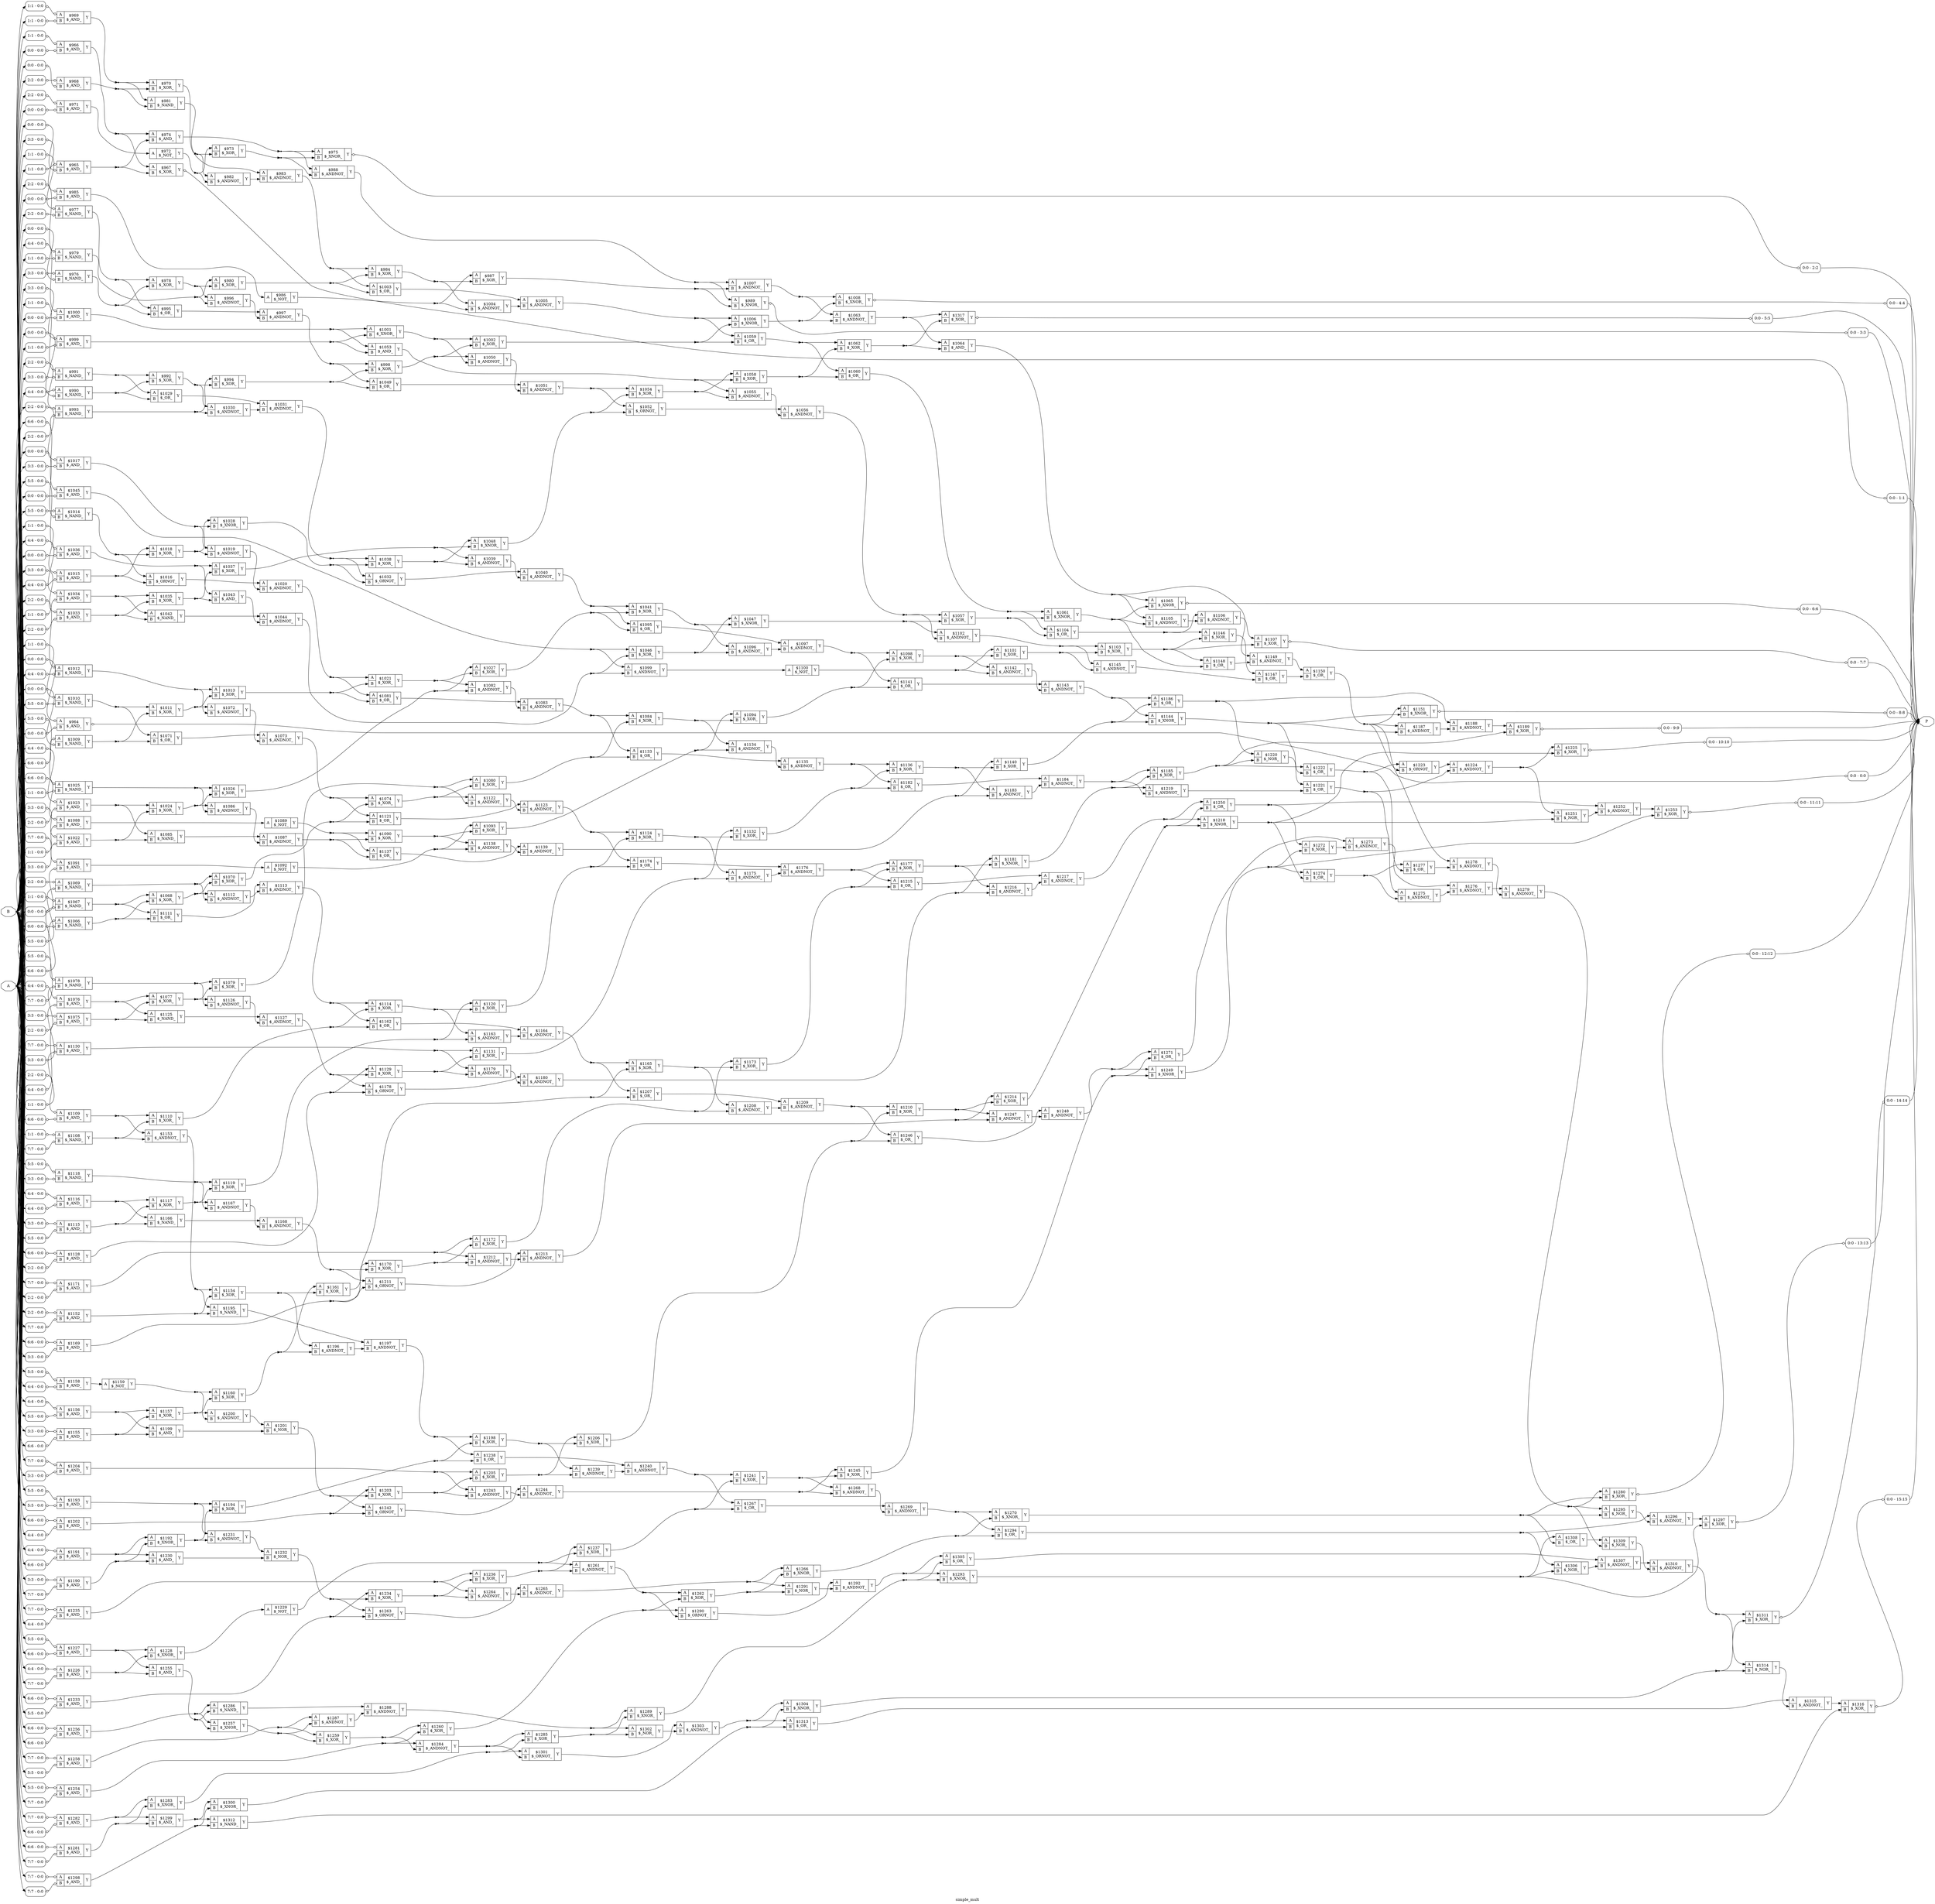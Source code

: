 digraph "simple_mult" {
label="simple_mult";
rankdir="LR";
remincross=true;
n339 [ shape=octagon, label="A", color="black", fontcolor="black"];
n340 [ shape=octagon, label="B", color="black", fontcolor="black"];
n341 [ shape=octagon, label="P", color="black", fontcolor="black"];
c343 [ shape=record, label="{{<p339> A|<p340> B}|$1000\n$_AND_|{<p342> Y}}",  ];
x0 [ shape=record, style=rounded, label="<s0> 4:4 - 0:0 ", color="black", fontcolor="black" ];
x0:e -> c343:p339:w [arrowhead=odiamond, arrowtail=odiamond, dir=both, color="black", fontcolor="black", label=""];
x1 [ shape=record, style=rounded, label="<s0> 0:0 - 0:0 ", color="black", fontcolor="black" ];
x1:e -> c343:p340:w [arrowhead=odiamond, arrowtail=odiamond, dir=both, color="black", fontcolor="black", label=""];
c344 [ shape=record, label="{{<p339> A|<p340> B}|$1001\n$_XNOR_|{<p342> Y}}",  ];
c345 [ shape=record, label="{{<p339> A|<p340> B}|$1002\n$_XOR_|{<p342> Y}}",  ];
c346 [ shape=record, label="{{<p339> A|<p340> B}|$1003\n$_OR_|{<p342> Y}}",  ];
c347 [ shape=record, label="{{<p339> A|<p340> B}|$1004\n$_ANDNOT_|{<p342> Y}}",  ];
c348 [ shape=record, label="{{<p339> A|<p340> B}|$1005\n$_ANDNOT_|{<p342> Y}}",  ];
c349 [ shape=record, label="{{<p339> A|<p340> B}|$1006\n$_XNOR_|{<p342> Y}}",  ];
c350 [ shape=record, label="{{<p339> A|<p340> B}|$1007\n$_ANDNOT_|{<p342> Y}}",  ];
c351 [ shape=record, label="{{<p339> A|<p340> B}|$1008\n$_XNOR_|{<p342> Y}}",  ];
x2 [ shape=record, style=rounded, label="<s0> 0:0 - 4:4 ", color="black", fontcolor="black" ];
c351:p342:e -> x2:w [arrowhead=odiamond, arrowtail=odiamond, dir=both, color="black", fontcolor="black", label=""];
c352 [ shape=record, label="{{<p339> A|<p340> B}|$1009\n$_NAND_|{<p342> Y}}",  ];
x3 [ shape=record, style=rounded, label="<s0> 6:6 - 0:0 ", color="black", fontcolor="black" ];
x3:e -> c352:p339:w [arrowhead=odiamond, arrowtail=odiamond, dir=both, color="black", fontcolor="black", label=""];
x4 [ shape=record, style=rounded, label="<s0> 0:0 - 0:0 ", color="black", fontcolor="black" ];
x4:e -> c352:p340:w [arrowhead=odiamond, arrowtail=odiamond, dir=both, color="black", fontcolor="black", label=""];
c353 [ shape=record, label="{{<p339> A|<p340> B}|$1010\n$_NAND_|{<p342> Y}}",  ];
x5 [ shape=record, style=rounded, label="<s0> 1:1 - 0:0 ", color="black", fontcolor="black" ];
x5:e -> c353:p339:w [arrowhead=odiamond, arrowtail=odiamond, dir=both, color="black", fontcolor="black", label=""];
x6 [ shape=record, style=rounded, label="<s0> 5:5 - 0:0 ", color="black", fontcolor="black" ];
x6:e -> c353:p340:w [arrowhead=odiamond, arrowtail=odiamond, dir=both, color="black", fontcolor="black", label=""];
c354 [ shape=record, label="{{<p339> A|<p340> B}|$1011\n$_XOR_|{<p342> Y}}",  ];
c355 [ shape=record, label="{{<p339> A|<p340> B}|$1012\n$_NAND_|{<p342> Y}}",  ];
x7 [ shape=record, style=rounded, label="<s0> 2:2 - 0:0 ", color="black", fontcolor="black" ];
x7:e -> c355:p339:w [arrowhead=odiamond, arrowtail=odiamond, dir=both, color="black", fontcolor="black", label=""];
x8 [ shape=record, style=rounded, label="<s0> 4:4 - 0:0 ", color="black", fontcolor="black" ];
x8:e -> c355:p340:w [arrowhead=odiamond, arrowtail=odiamond, dir=both, color="black", fontcolor="black", label=""];
c356 [ shape=record, label="{{<p339> A|<p340> B}|$1013\n$_XOR_|{<p342> Y}}",  ];
c357 [ shape=record, label="{{<p339> A|<p340> B}|$1014\n$_NAND_|{<p342> Y}}",  ];
x9 [ shape=record, style=rounded, label="<s0> 5:5 - 0:0 ", color="black", fontcolor="black" ];
x9:e -> c357:p339:w [arrowhead=odiamond, arrowtail=odiamond, dir=both, color="black", fontcolor="black", label=""];
x10 [ shape=record, style=rounded, label="<s0> 0:0 - 0:0 ", color="black", fontcolor="black" ];
x10:e -> c357:p340:w [arrowhead=odiamond, arrowtail=odiamond, dir=both, color="black", fontcolor="black", label=""];
c358 [ shape=record, label="{{<p339> A|<p340> B}|$1015\n$_AND_|{<p342> Y}}",  ];
x11 [ shape=record, style=rounded, label="<s0> 1:1 - 0:0 ", color="black", fontcolor="black" ];
x11:e -> c358:p339:w [arrowhead=odiamond, arrowtail=odiamond, dir=both, color="black", fontcolor="black", label=""];
x12 [ shape=record, style=rounded, label="<s0> 4:4 - 0:0 ", color="black", fontcolor="black" ];
x12:e -> c358:p340:w [arrowhead=odiamond, arrowtail=odiamond, dir=both, color="black", fontcolor="black", label=""];
c359 [ shape=record, label="{{<p339> A|<p340> B}|$1016\n$_ORNOT_|{<p342> Y}}",  ];
c360 [ shape=record, label="{{<p339> A|<p340> B}|$1017\n$_AND_|{<p342> Y}}",  ];
x13 [ shape=record, style=rounded, label="<s0> 2:2 - 0:0 ", color="black", fontcolor="black" ];
x13:e -> c360:p339:w [arrowhead=odiamond, arrowtail=odiamond, dir=both, color="black", fontcolor="black", label=""];
x14 [ shape=record, style=rounded, label="<s0> 3:3 - 0:0 ", color="black", fontcolor="black" ];
x14:e -> c360:p340:w [arrowhead=odiamond, arrowtail=odiamond, dir=both, color="black", fontcolor="black", label=""];
c361 [ shape=record, label="{{<p339> A|<p340> B}|$1018\n$_XOR_|{<p342> Y}}",  ];
c362 [ shape=record, label="{{<p339> A|<p340> B}|$1019\n$_ANDNOT_|{<p342> Y}}",  ];
c363 [ shape=record, label="{{<p339> A|<p340> B}|$1020\n$_ANDNOT_|{<p342> Y}}",  ];
c364 [ shape=record, label="{{<p339> A|<p340> B}|$1021\n$_XOR_|{<p342> Y}}",  ];
c365 [ shape=record, label="{{<p339> A|<p340> B}|$1022\n$_AND_|{<p342> Y}}",  ];
x15 [ shape=record, style=rounded, label="<s0> 3:3 - 0:0 ", color="black", fontcolor="black" ];
x15:e -> c365:p339:w [arrowhead=odiamond, arrowtail=odiamond, dir=both, color="black", fontcolor="black", label=""];
x16 [ shape=record, style=rounded, label="<s0> 3:3 - 0:0 ", color="black", fontcolor="black" ];
x16:e -> c365:p340:w [arrowhead=odiamond, arrowtail=odiamond, dir=both, color="black", fontcolor="black", label=""];
c366 [ shape=record, label="{{<p339> A|<p340> B}|$1023\n$_AND_|{<p342> Y}}",  ];
x17 [ shape=record, style=rounded, label="<s0> 4:4 - 0:0 ", color="black", fontcolor="black" ];
x17:e -> c366:p339:w [arrowhead=odiamond, arrowtail=odiamond, dir=both, color="black", fontcolor="black", label=""];
x18 [ shape=record, style=rounded, label="<s0> 2:2 - 0:0 ", color="black", fontcolor="black" ];
x18:e -> c366:p340:w [arrowhead=odiamond, arrowtail=odiamond, dir=both, color="black", fontcolor="black", label=""];
c367 [ shape=record, label="{{<p339> A|<p340> B}|$1024\n$_XOR_|{<p342> Y}}",  ];
c368 [ shape=record, label="{{<p339> A|<p340> B}|$1025\n$_NAND_|{<p342> Y}}",  ];
x19 [ shape=record, style=rounded, label="<s0> 5:5 - 0:0 ", color="black", fontcolor="black" ];
x19:e -> c368:p339:w [arrowhead=odiamond, arrowtail=odiamond, dir=both, color="black", fontcolor="black", label=""];
x20 [ shape=record, style=rounded, label="<s0> 1:1 - 0:0 ", color="black", fontcolor="black" ];
x20:e -> c368:p340:w [arrowhead=odiamond, arrowtail=odiamond, dir=both, color="black", fontcolor="black", label=""];
c369 [ shape=record, label="{{<p339> A|<p340> B}|$1026\n$_XOR_|{<p342> Y}}",  ];
c370 [ shape=record, label="{{<p339> A|<p340> B}|$1027\n$_XOR_|{<p342> Y}}",  ];
c371 [ shape=record, label="{{<p339> A|<p340> B}|$1028\n$_XNOR_|{<p342> Y}}",  ];
c372 [ shape=record, label="{{<p339> A|<p340> B}|$1029\n$_OR_|{<p342> Y}}",  ];
c373 [ shape=record, label="{{<p339> A|<p340> B}|$1030\n$_ANDNOT_|{<p342> Y}}",  ];
c374 [ shape=record, label="{{<p339> A|<p340> B}|$1031\n$_ANDNOT_|{<p342> Y}}",  ];
c375 [ shape=record, label="{{<p339> A|<p340> B}|$1032\n$_ORNOT_|{<p342> Y}}",  ];
c376 [ shape=record, label="{{<p339> A|<p340> B}|$1033\n$_AND_|{<p342> Y}}",  ];
x21 [ shape=record, style=rounded, label="<s0> 3:3 - 0:0 ", color="black", fontcolor="black" ];
x21:e -> c376:p339:w [arrowhead=odiamond, arrowtail=odiamond, dir=both, color="black", fontcolor="black", label=""];
x22 [ shape=record, style=rounded, label="<s0> 2:2 - 0:0 ", color="black", fontcolor="black" ];
x22:e -> c376:p340:w [arrowhead=odiamond, arrowtail=odiamond, dir=both, color="black", fontcolor="black", label=""];
c377 [ shape=record, label="{{<p339> A|<p340> B}|$1034\n$_AND_|{<p342> Y}}",  ];
x23 [ shape=record, style=rounded, label="<s0> 4:4 - 0:0 ", color="black", fontcolor="black" ];
x23:e -> c377:p339:w [arrowhead=odiamond, arrowtail=odiamond, dir=both, color="black", fontcolor="black", label=""];
x24 [ shape=record, style=rounded, label="<s0> 1:1 - 0:0 ", color="black", fontcolor="black" ];
x24:e -> c377:p340:w [arrowhead=odiamond, arrowtail=odiamond, dir=both, color="black", fontcolor="black", label=""];
c378 [ shape=record, label="{{<p339> A|<p340> B}|$1035\n$_XOR_|{<p342> Y}}",  ];
c379 [ shape=record, label="{{<p339> A|<p340> B}|$1036\n$_AND_|{<p342> Y}}",  ];
x25 [ shape=record, style=rounded, label="<s0> 5:5 - 0:0 ", color="black", fontcolor="black" ];
x25:e -> c379:p339:w [arrowhead=odiamond, arrowtail=odiamond, dir=both, color="black", fontcolor="black", label=""];
x26 [ shape=record, style=rounded, label="<s0> 0:0 - 0:0 ", color="black", fontcolor="black" ];
x26:e -> c379:p340:w [arrowhead=odiamond, arrowtail=odiamond, dir=both, color="black", fontcolor="black", label=""];
c380 [ shape=record, label="{{<p339> A|<p340> B}|$1037\n$_XOR_|{<p342> Y}}",  ];
c381 [ shape=record, label="{{<p339> A|<p340> B}|$1038\n$_XOR_|{<p342> Y}}",  ];
c382 [ shape=record, label="{{<p339> A|<p340> B}|$1039\n$_ANDNOT_|{<p342> Y}}",  ];
c383 [ shape=record, label="{{<p339> A|<p340> B}|$1040\n$_ANDNOT_|{<p342> Y}}",  ];
c384 [ shape=record, label="{{<p339> A|<p340> B}|$1041\n$_XOR_|{<p342> Y}}",  ];
c385 [ shape=record, label="{{<p339> A|<p340> B}|$1042\n$_NAND_|{<p342> Y}}",  ];
c386 [ shape=record, label="{{<p339> A|<p340> B}|$1043\n$_AND_|{<p342> Y}}",  ];
c387 [ shape=record, label="{{<p339> A|<p340> B}|$1044\n$_ANDNOT_|{<p342> Y}}",  ];
c388 [ shape=record, label="{{<p339> A|<p340> B}|$1045\n$_AND_|{<p342> Y}}",  ];
x27 [ shape=record, style=rounded, label="<s0> 6:6 - 0:0 ", color="black", fontcolor="black" ];
x27:e -> c388:p339:w [arrowhead=odiamond, arrowtail=odiamond, dir=both, color="black", fontcolor="black", label=""];
x28 [ shape=record, style=rounded, label="<s0> 0:0 - 0:0 ", color="black", fontcolor="black" ];
x28:e -> c388:p340:w [arrowhead=odiamond, arrowtail=odiamond, dir=both, color="black", fontcolor="black", label=""];
c389 [ shape=record, label="{{<p339> A|<p340> B}|$1046\n$_XOR_|{<p342> Y}}",  ];
c390 [ shape=record, label="{{<p339> A|<p340> B}|$1047\n$_XNOR_|{<p342> Y}}",  ];
c391 [ shape=record, label="{{<p339> A|<p340> B}|$1048\n$_XNOR_|{<p342> Y}}",  ];
c392 [ shape=record, label="{{<p339> A|<p340> B}|$1049\n$_OR_|{<p342> Y}}",  ];
c393 [ shape=record, label="{{<p339> A|<p340> B}|$1050\n$_ANDNOT_|{<p342> Y}}",  ];
c394 [ shape=record, label="{{<p339> A|<p340> B}|$1051\n$_ANDNOT_|{<p342> Y}}",  ];
c395 [ shape=record, label="{{<p339> A|<p340> B}|$1052\n$_ORNOT_|{<p342> Y}}",  ];
c396 [ shape=record, label="{{<p339> A|<p340> B}|$1053\n$_AND_|{<p342> Y}}",  ];
c397 [ shape=record, label="{{<p339> A|<p340> B}|$1054\n$_XOR_|{<p342> Y}}",  ];
c398 [ shape=record, label="{{<p339> A|<p340> B}|$1055\n$_ANDNOT_|{<p342> Y}}",  ];
c399 [ shape=record, label="{{<p339> A|<p340> B}|$1056\n$_ANDNOT_|{<p342> Y}}",  ];
c400 [ shape=record, label="{{<p339> A|<p340> B}|$1057\n$_XOR_|{<p342> Y}}",  ];
c401 [ shape=record, label="{{<p339> A|<p340> B}|$1058\n$_XOR_|{<p342> Y}}",  ];
c402 [ shape=record, label="{{<p339> A|<p340> B}|$1059\n$_OR_|{<p342> Y}}",  ];
c403 [ shape=record, label="{{<p339> A|<p340> B}|$1060\n$_OR_|{<p342> Y}}",  ];
c404 [ shape=record, label="{{<p339> A|<p340> B}|$1061\n$_XNOR_|{<p342> Y}}",  ];
c405 [ shape=record, label="{{<p339> A|<p340> B}|$1062\n$_XOR_|{<p342> Y}}",  ];
c406 [ shape=record, label="{{<p339> A|<p340> B}|$1063\n$_ANDNOT_|{<p342> Y}}",  ];
c407 [ shape=record, label="{{<p339> A|<p340> B}|$1064\n$_AND_|{<p342> Y}}",  ];
c408 [ shape=record, label="{{<p339> A|<p340> B}|$1065\n$_XNOR_|{<p342> Y}}",  ];
x29 [ shape=record, style=rounded, label="<s0> 0:0 - 6:6 ", color="black", fontcolor="black" ];
c408:p342:e -> x29:w [arrowhead=odiamond, arrowtail=odiamond, dir=both, color="black", fontcolor="black", label=""];
c409 [ shape=record, label="{{<p339> A|<p340> B}|$1066\n$_NAND_|{<p342> Y}}",  ];
x30 [ shape=record, style=rounded, label="<s0> 7:7 - 0:0 ", color="black", fontcolor="black" ];
x30:e -> c409:p339:w [arrowhead=odiamond, arrowtail=odiamond, dir=both, color="black", fontcolor="black", label=""];
x31 [ shape=record, style=rounded, label="<s0> 0:0 - 0:0 ", color="black", fontcolor="black" ];
x31:e -> c409:p340:w [arrowhead=odiamond, arrowtail=odiamond, dir=both, color="black", fontcolor="black", label=""];
c410 [ shape=record, label="{{<p339> A|<p340> B}|$1067\n$_NAND_|{<p342> Y}}",  ];
x32 [ shape=record, style=rounded, label="<s0> 1:1 - 0:0 ", color="black", fontcolor="black" ];
x32:e -> c410:p339:w [arrowhead=odiamond, arrowtail=odiamond, dir=both, color="black", fontcolor="black", label=""];
x33 [ shape=record, style=rounded, label="<s0> 6:6 - 0:0 ", color="black", fontcolor="black" ];
x33:e -> c410:p340:w [arrowhead=odiamond, arrowtail=odiamond, dir=both, color="black", fontcolor="black", label=""];
c411 [ shape=record, label="{{<p339> A|<p340> B}|$1068\n$_XOR_|{<p342> Y}}",  ];
c412 [ shape=record, label="{{<p339> A|<p340> B}|$1069\n$_NAND_|{<p342> Y}}",  ];
x34 [ shape=record, style=rounded, label="<s0> 2:2 - 0:0 ", color="black", fontcolor="black" ];
x34:e -> c412:p339:w [arrowhead=odiamond, arrowtail=odiamond, dir=both, color="black", fontcolor="black", label=""];
x35 [ shape=record, style=rounded, label="<s0> 5:5 - 0:0 ", color="black", fontcolor="black" ];
x35:e -> c412:p340:w [arrowhead=odiamond, arrowtail=odiamond, dir=both, color="black", fontcolor="black", label=""];
c413 [ shape=record, label="{{<p339> A|<p340> B}|$1070\n$_XOR_|{<p342> Y}}",  ];
c414 [ shape=record, label="{{<p339> A|<p340> B}|$1071\n$_OR_|{<p342> Y}}",  ];
c415 [ shape=record, label="{{<p339> A|<p340> B}|$1072\n$_ANDNOT_|{<p342> Y}}",  ];
c416 [ shape=record, label="{{<p339> A|<p340> B}|$1073\n$_ANDNOT_|{<p342> Y}}",  ];
c417 [ shape=record, label="{{<p339> A|<p340> B}|$1074\n$_XOR_|{<p342> Y}}",  ];
c418 [ shape=record, label="{{<p339> A|<p340> B}|$1075\n$_AND_|{<p342> Y}}",  ];
x36 [ shape=record, style=rounded, label="<s0> 3:3 - 0:0 ", color="black", fontcolor="black" ];
x36:e -> c418:p339:w [arrowhead=odiamond, arrowtail=odiamond, dir=both, color="black", fontcolor="black", label=""];
x37 [ shape=record, style=rounded, label="<s0> 4:4 - 0:0 ", color="black", fontcolor="black" ];
x37:e -> c418:p340:w [arrowhead=odiamond, arrowtail=odiamond, dir=both, color="black", fontcolor="black", label=""];
c419 [ shape=record, label="{{<p339> A|<p340> B}|$1076\n$_AND_|{<p342> Y}}",  ];
x38 [ shape=record, style=rounded, label="<s0> 4:4 - 0:0 ", color="black", fontcolor="black" ];
x38:e -> c419:p339:w [arrowhead=odiamond, arrowtail=odiamond, dir=both, color="black", fontcolor="black", label=""];
x39 [ shape=record, style=rounded, label="<s0> 3:3 - 0:0 ", color="black", fontcolor="black" ];
x39:e -> c419:p340:w [arrowhead=odiamond, arrowtail=odiamond, dir=both, color="black", fontcolor="black", label=""];
c420 [ shape=record, label="{{<p339> A|<p340> B}|$1077\n$_XOR_|{<p342> Y}}",  ];
c421 [ shape=record, label="{{<p339> A|<p340> B}|$1078\n$_NAND_|{<p342> Y}}",  ];
x40 [ shape=record, style=rounded, label="<s0> 5:5 - 0:0 ", color="black", fontcolor="black" ];
x40:e -> c421:p339:w [arrowhead=odiamond, arrowtail=odiamond, dir=both, color="black", fontcolor="black", label=""];
x41 [ shape=record, style=rounded, label="<s0> 2:2 - 0:0 ", color="black", fontcolor="black" ];
x41:e -> c421:p340:w [arrowhead=odiamond, arrowtail=odiamond, dir=both, color="black", fontcolor="black", label=""];
c422 [ shape=record, label="{{<p339> A|<p340> B}|$1079\n$_XOR_|{<p342> Y}}",  ];
c423 [ shape=record, label="{{<p339> A|<p340> B}|$1080\n$_XOR_|{<p342> Y}}",  ];
c424 [ shape=record, label="{{<p339> A|<p340> B}|$1081\n$_OR_|{<p342> Y}}",  ];
c425 [ shape=record, label="{{<p339> A|<p340> B}|$1082\n$_ANDNOT_|{<p342> Y}}",  ];
c426 [ shape=record, label="{{<p339> A|<p340> B}|$1083\n$_ANDNOT_|{<p342> Y}}",  ];
c427 [ shape=record, label="{{<p339> A|<p340> B}|$1084\n$_XOR_|{<p342> Y}}",  ];
c428 [ shape=record, label="{{<p339> A|<p340> B}|$1085\n$_NAND_|{<p342> Y}}",  ];
c429 [ shape=record, label="{{<p339> A|<p340> B}|$1086\n$_ANDNOT_|{<p342> Y}}",  ];
c430 [ shape=record, label="{{<p339> A|<p340> B}|$1087\n$_ANDNOT_|{<p342> Y}}",  ];
c431 [ shape=record, label="{{<p339> A|<p340> B}|$1088\n$_AND_|{<p342> Y}}",  ];
x42 [ shape=record, style=rounded, label="<s0> 6:6 - 0:0 ", color="black", fontcolor="black" ];
x42:e -> c431:p339:w [arrowhead=odiamond, arrowtail=odiamond, dir=both, color="black", fontcolor="black", label=""];
x43 [ shape=record, style=rounded, label="<s0> 1:1 - 0:0 ", color="black", fontcolor="black" ];
x43:e -> c431:p340:w [arrowhead=odiamond, arrowtail=odiamond, dir=both, color="black", fontcolor="black", label=""];
c432 [ shape=record, label="{{<p339> A}|$1089\n$_NOT_|{<p342> Y}}",  ];
c433 [ shape=record, label="{{<p339> A|<p340> B}|$1090\n$_XOR_|{<p342> Y}}",  ];
c434 [ shape=record, label="{{<p339> A|<p340> B}|$1091\n$_AND_|{<p342> Y}}",  ];
x44 [ shape=record, style=rounded, label="<s0> 7:7 - 0:0 ", color="black", fontcolor="black" ];
x44:e -> c434:p339:w [arrowhead=odiamond, arrowtail=odiamond, dir=both, color="black", fontcolor="black", label=""];
x45 [ shape=record, style=rounded, label="<s0> 0:0 - 0:0 ", color="black", fontcolor="black" ];
x45:e -> c434:p340:w [arrowhead=odiamond, arrowtail=odiamond, dir=both, color="black", fontcolor="black", label=""];
c435 [ shape=record, label="{{<p339> A}|$1092\n$_NOT_|{<p342> Y}}",  ];
c436 [ shape=record, label="{{<p339> A|<p340> B}|$1093\n$_XOR_|{<p342> Y}}",  ];
c437 [ shape=record, label="{{<p339> A|<p340> B}|$1094\n$_XOR_|{<p342> Y}}",  ];
c438 [ shape=record, label="{{<p339> A|<p340> B}|$1095\n$_OR_|{<p342> Y}}",  ];
c439 [ shape=record, label="{{<p339> A|<p340> B}|$1096\n$_ANDNOT_|{<p342> Y}}",  ];
c440 [ shape=record, label="{{<p339> A|<p340> B}|$1097\n$_ANDNOT_|{<p342> Y}}",  ];
c441 [ shape=record, label="{{<p339> A|<p340> B}|$1098\n$_XOR_|{<p342> Y}}",  ];
c442 [ shape=record, label="{{<p339> A|<p340> B}|$1099\n$_ANDNOT_|{<p342> Y}}",  ];
c443 [ shape=record, label="{{<p339> A}|$1100\n$_NOT_|{<p342> Y}}",  ];
c444 [ shape=record, label="{{<p339> A|<p340> B}|$1101\n$_XOR_|{<p342> Y}}",  ];
c445 [ shape=record, label="{{<p339> A|<p340> B}|$1102\n$_ANDNOT_|{<p342> Y}}",  ];
c446 [ shape=record, label="{{<p339> A|<p340> B}|$1103\n$_XOR_|{<p342> Y}}",  ];
c447 [ shape=record, label="{{<p339> A|<p340> B}|$1104\n$_OR_|{<p342> Y}}",  ];
c448 [ shape=record, label="{{<p339> A|<p340> B}|$1105\n$_ANDNOT_|{<p342> Y}}",  ];
c449 [ shape=record, label="{{<p339> A|<p340> B}|$1106\n$_ANDNOT_|{<p342> Y}}",  ];
c450 [ shape=record, label="{{<p339> A|<p340> B}|$1107\n$_XOR_|{<p342> Y}}",  ];
x46 [ shape=record, style=rounded, label="<s0> 0:0 - 7:7 ", color="black", fontcolor="black" ];
c450:p342:e -> x46:w [arrowhead=odiamond, arrowtail=odiamond, dir=both, color="black", fontcolor="black", label=""];
c451 [ shape=record, label="{{<p339> A|<p340> B}|$1108\n$_NAND_|{<p342> Y}}",  ];
x47 [ shape=record, style=rounded, label="<s0> 1:1 - 0:0 ", color="black", fontcolor="black" ];
x47:e -> c451:p339:w [arrowhead=odiamond, arrowtail=odiamond, dir=both, color="black", fontcolor="black", label=""];
x48 [ shape=record, style=rounded, label="<s0> 7:7 - 0:0 ", color="black", fontcolor="black" ];
x48:e -> c451:p340:w [arrowhead=odiamond, arrowtail=odiamond, dir=both, color="black", fontcolor="black", label=""];
c452 [ shape=record, label="{{<p339> A|<p340> B}|$1109\n$_AND_|{<p342> Y}}",  ];
x49 [ shape=record, style=rounded, label="<s0> 2:2 - 0:0 ", color="black", fontcolor="black" ];
x49:e -> c452:p339:w [arrowhead=odiamond, arrowtail=odiamond, dir=both, color="black", fontcolor="black", label=""];
x50 [ shape=record, style=rounded, label="<s0> 6:6 - 0:0 ", color="black", fontcolor="black" ];
x50:e -> c452:p340:w [arrowhead=odiamond, arrowtail=odiamond, dir=both, color="black", fontcolor="black", label=""];
c453 [ shape=record, label="{{<p339> A|<p340> B}|$1110\n$_XOR_|{<p342> Y}}",  ];
c454 [ shape=record, label="{{<p339> A|<p340> B}|$1111\n$_OR_|{<p342> Y}}",  ];
c455 [ shape=record, label="{{<p339> A|<p340> B}|$1112\n$_ANDNOT_|{<p342> Y}}",  ];
c456 [ shape=record, label="{{<p339> A|<p340> B}|$1113\n$_ANDNOT_|{<p342> Y}}",  ];
c457 [ shape=record, label="{{<p339> A|<p340> B}|$1114\n$_XOR_|{<p342> Y}}",  ];
c458 [ shape=record, label="{{<p339> A|<p340> B}|$1115\n$_AND_|{<p342> Y}}",  ];
x51 [ shape=record, style=rounded, label="<s0> 3:3 - 0:0 ", color="black", fontcolor="black" ];
x51:e -> c458:p339:w [arrowhead=odiamond, arrowtail=odiamond, dir=both, color="black", fontcolor="black", label=""];
x52 [ shape=record, style=rounded, label="<s0> 5:5 - 0:0 ", color="black", fontcolor="black" ];
x52:e -> c458:p340:w [arrowhead=odiamond, arrowtail=odiamond, dir=both, color="black", fontcolor="black", label=""];
c459 [ shape=record, label="{{<p339> A|<p340> B}|$1116\n$_AND_|{<p342> Y}}",  ];
x53 [ shape=record, style=rounded, label="<s0> 4:4 - 0:0 ", color="black", fontcolor="black" ];
x53:e -> c459:p339:w [arrowhead=odiamond, arrowtail=odiamond, dir=both, color="black", fontcolor="black", label=""];
x54 [ shape=record, style=rounded, label="<s0> 4:4 - 0:0 ", color="black", fontcolor="black" ];
x54:e -> c459:p340:w [arrowhead=odiamond, arrowtail=odiamond, dir=both, color="black", fontcolor="black", label=""];
c460 [ shape=record, label="{{<p339> A|<p340> B}|$1117\n$_XOR_|{<p342> Y}}",  ];
c461 [ shape=record, label="{{<p339> A|<p340> B}|$1118\n$_NAND_|{<p342> Y}}",  ];
x55 [ shape=record, style=rounded, label="<s0> 5:5 - 0:0 ", color="black", fontcolor="black" ];
x55:e -> c461:p339:w [arrowhead=odiamond, arrowtail=odiamond, dir=both, color="black", fontcolor="black", label=""];
x56 [ shape=record, style=rounded, label="<s0> 3:3 - 0:0 ", color="black", fontcolor="black" ];
x56:e -> c461:p340:w [arrowhead=odiamond, arrowtail=odiamond, dir=both, color="black", fontcolor="black", label=""];
c462 [ shape=record, label="{{<p339> A|<p340> B}|$1119\n$_XOR_|{<p342> Y}}",  ];
c463 [ shape=record, label="{{<p339> A|<p340> B}|$1120\n$_XOR_|{<p342> Y}}",  ];
c464 [ shape=record, label="{{<p339> A|<p340> B}|$1121\n$_OR_|{<p342> Y}}",  ];
c465 [ shape=record, label="{{<p339> A|<p340> B}|$1122\n$_ANDNOT_|{<p342> Y}}",  ];
c466 [ shape=record, label="{{<p339> A|<p340> B}|$1123\n$_ANDNOT_|{<p342> Y}}",  ];
c467 [ shape=record, label="{{<p339> A|<p340> B}|$1124\n$_XOR_|{<p342> Y}}",  ];
c468 [ shape=record, label="{{<p339> A|<p340> B}|$1125\n$_NAND_|{<p342> Y}}",  ];
c469 [ shape=record, label="{{<p339> A|<p340> B}|$1126\n$_ANDNOT_|{<p342> Y}}",  ];
c470 [ shape=record, label="{{<p339> A|<p340> B}|$1127\n$_ANDNOT_|{<p342> Y}}",  ];
c471 [ shape=record, label="{{<p339> A|<p340> B}|$1128\n$_AND_|{<p342> Y}}",  ];
x57 [ shape=record, style=rounded, label="<s0> 6:6 - 0:0 ", color="black", fontcolor="black" ];
x57:e -> c471:p339:w [arrowhead=odiamond, arrowtail=odiamond, dir=both, color="black", fontcolor="black", label=""];
x58 [ shape=record, style=rounded, label="<s0> 2:2 - 0:0 ", color="black", fontcolor="black" ];
x58:e -> c471:p340:w [arrowhead=odiamond, arrowtail=odiamond, dir=both, color="black", fontcolor="black", label=""];
c472 [ shape=record, label="{{<p339> A|<p340> B}|$1129\n$_XOR_|{<p342> Y}}",  ];
c473 [ shape=record, label="{{<p339> A|<p340> B}|$1130\n$_AND_|{<p342> Y}}",  ];
x59 [ shape=record, style=rounded, label="<s0> 7:7 - 0:0 ", color="black", fontcolor="black" ];
x59:e -> c473:p339:w [arrowhead=odiamond, arrowtail=odiamond, dir=both, color="black", fontcolor="black", label=""];
x60 [ shape=record, style=rounded, label="<s0> 1:1 - 0:0 ", color="black", fontcolor="black" ];
x60:e -> c473:p340:w [arrowhead=odiamond, arrowtail=odiamond, dir=both, color="black", fontcolor="black", label=""];
c474 [ shape=record, label="{{<p339> A|<p340> B}|$1131\n$_XOR_|{<p342> Y}}",  ];
c475 [ shape=record, label="{{<p339> A|<p340> B}|$1132\n$_XOR_|{<p342> Y}}",  ];
c476 [ shape=record, label="{{<p339> A|<p340> B}|$1133\n$_OR_|{<p342> Y}}",  ];
c477 [ shape=record, label="{{<p339> A|<p340> B}|$1134\n$_ANDNOT_|{<p342> Y}}",  ];
c478 [ shape=record, label="{{<p339> A|<p340> B}|$1135\n$_ANDNOT_|{<p342> Y}}",  ];
c479 [ shape=record, label="{{<p339> A|<p340> B}|$1136\n$_XOR_|{<p342> Y}}",  ];
c480 [ shape=record, label="{{<p339> A|<p340> B}|$1137\n$_OR_|{<p342> Y}}",  ];
c481 [ shape=record, label="{{<p339> A|<p340> B}|$1138\n$_ANDNOT_|{<p342> Y}}",  ];
c482 [ shape=record, label="{{<p339> A|<p340> B}|$1139\n$_ANDNOT_|{<p342> Y}}",  ];
c483 [ shape=record, label="{{<p339> A|<p340> B}|$1140\n$_XOR_|{<p342> Y}}",  ];
c484 [ shape=record, label="{{<p339> A|<p340> B}|$1141\n$_OR_|{<p342> Y}}",  ];
c485 [ shape=record, label="{{<p339> A|<p340> B}|$1142\n$_ANDNOT_|{<p342> Y}}",  ];
c486 [ shape=record, label="{{<p339> A|<p340> B}|$1143\n$_ANDNOT_|{<p342> Y}}",  ];
c487 [ shape=record, label="{{<p339> A|<p340> B}|$1144\n$_XNOR_|{<p342> Y}}",  ];
c488 [ shape=record, label="{{<p339> A|<p340> B}|$1145\n$_ANDNOT_|{<p342> Y}}",  ];
c489 [ shape=record, label="{{<p339> A|<p340> B}|$1146\n$_NOR_|{<p342> Y}}",  ];
c490 [ shape=record, label="{{<p339> A|<p340> B}|$1147\n$_OR_|{<p342> Y}}",  ];
c491 [ shape=record, label="{{<p339> A|<p340> B}|$1148\n$_OR_|{<p342> Y}}",  ];
c492 [ shape=record, label="{{<p339> A|<p340> B}|$1149\n$_ANDNOT_|{<p342> Y}}",  ];
c493 [ shape=record, label="{{<p339> A|<p340> B}|$1150\n$_OR_|{<p342> Y}}",  ];
c494 [ shape=record, label="{{<p339> A|<p340> B}|$1151\n$_XNOR_|{<p342> Y}}",  ];
x61 [ shape=record, style=rounded, label="<s0> 0:0 - 8:8 ", color="black", fontcolor="black" ];
c494:p342:e -> x61:w [arrowhead=odiamond, arrowtail=odiamond, dir=both, color="black", fontcolor="black", label=""];
c495 [ shape=record, label="{{<p339> A|<p340> B}|$1152\n$_AND_|{<p342> Y}}",  ];
x62 [ shape=record, style=rounded, label="<s0> 2:2 - 0:0 ", color="black", fontcolor="black" ];
x62:e -> c495:p339:w [arrowhead=odiamond, arrowtail=odiamond, dir=both, color="black", fontcolor="black", label=""];
x63 [ shape=record, style=rounded, label="<s0> 7:7 - 0:0 ", color="black", fontcolor="black" ];
x63:e -> c495:p340:w [arrowhead=odiamond, arrowtail=odiamond, dir=both, color="black", fontcolor="black", label=""];
c496 [ shape=record, label="{{<p339> A|<p340> B}|$1153\n$_ANDNOT_|{<p342> Y}}",  ];
c497 [ shape=record, label="{{<p339> A|<p340> B}|$1154\n$_XOR_|{<p342> Y}}",  ];
c498 [ shape=record, label="{{<p339> A|<p340> B}|$1155\n$_AND_|{<p342> Y}}",  ];
x64 [ shape=record, style=rounded, label="<s0> 3:3 - 0:0 ", color="black", fontcolor="black" ];
x64:e -> c498:p339:w [arrowhead=odiamond, arrowtail=odiamond, dir=both, color="black", fontcolor="black", label=""];
x65 [ shape=record, style=rounded, label="<s0> 6:6 - 0:0 ", color="black", fontcolor="black" ];
x65:e -> c498:p340:w [arrowhead=odiamond, arrowtail=odiamond, dir=both, color="black", fontcolor="black", label=""];
c499 [ shape=record, label="{{<p339> A|<p340> B}|$1156\n$_AND_|{<p342> Y}}",  ];
x66 [ shape=record, style=rounded, label="<s0> 4:4 - 0:0 ", color="black", fontcolor="black" ];
x66:e -> c499:p339:w [arrowhead=odiamond, arrowtail=odiamond, dir=both, color="black", fontcolor="black", label=""];
x67 [ shape=record, style=rounded, label="<s0> 5:5 - 0:0 ", color="black", fontcolor="black" ];
x67:e -> c499:p340:w [arrowhead=odiamond, arrowtail=odiamond, dir=both, color="black", fontcolor="black", label=""];
c500 [ shape=record, label="{{<p339> A|<p340> B}|$1157\n$_XOR_|{<p342> Y}}",  ];
c501 [ shape=record, label="{{<p339> A|<p340> B}|$1158\n$_AND_|{<p342> Y}}",  ];
x68 [ shape=record, style=rounded, label="<s0> 5:5 - 0:0 ", color="black", fontcolor="black" ];
x68:e -> c501:p339:w [arrowhead=odiamond, arrowtail=odiamond, dir=both, color="black", fontcolor="black", label=""];
x69 [ shape=record, style=rounded, label="<s0> 4:4 - 0:0 ", color="black", fontcolor="black" ];
x69:e -> c501:p340:w [arrowhead=odiamond, arrowtail=odiamond, dir=both, color="black", fontcolor="black", label=""];
c502 [ shape=record, label="{{<p339> A}|$1159\n$_NOT_|{<p342> Y}}",  ];
c503 [ shape=record, label="{{<p339> A|<p340> B}|$1160\n$_XOR_|{<p342> Y}}",  ];
c504 [ shape=record, label="{{<p339> A|<p340> B}|$1161\n$_XOR_|{<p342> Y}}",  ];
c505 [ shape=record, label="{{<p339> A|<p340> B}|$1162\n$_OR_|{<p342> Y}}",  ];
c506 [ shape=record, label="{{<p339> A|<p340> B}|$1163\n$_ANDNOT_|{<p342> Y}}",  ];
c507 [ shape=record, label="{{<p339> A|<p340> B}|$1164\n$_ANDNOT_|{<p342> Y}}",  ];
c508 [ shape=record, label="{{<p339> A|<p340> B}|$1165\n$_XOR_|{<p342> Y}}",  ];
c509 [ shape=record, label="{{<p339> A|<p340> B}|$1166\n$_NAND_|{<p342> Y}}",  ];
c510 [ shape=record, label="{{<p339> A|<p340> B}|$1167\n$_ANDNOT_|{<p342> Y}}",  ];
c511 [ shape=record, label="{{<p339> A|<p340> B}|$1168\n$_ANDNOT_|{<p342> Y}}",  ];
c512 [ shape=record, label="{{<p339> A|<p340> B}|$1169\n$_AND_|{<p342> Y}}",  ];
x70 [ shape=record, style=rounded, label="<s0> 6:6 - 0:0 ", color="black", fontcolor="black" ];
x70:e -> c512:p339:w [arrowhead=odiamond, arrowtail=odiamond, dir=both, color="black", fontcolor="black", label=""];
x71 [ shape=record, style=rounded, label="<s0> 3:3 - 0:0 ", color="black", fontcolor="black" ];
x71:e -> c512:p340:w [arrowhead=odiamond, arrowtail=odiamond, dir=both, color="black", fontcolor="black", label=""];
c513 [ shape=record, label="{{<p339> A|<p340> B}|$1170\n$_XOR_|{<p342> Y}}",  ];
c514 [ shape=record, label="{{<p339> A|<p340> B}|$1171\n$_AND_|{<p342> Y}}",  ];
x72 [ shape=record, style=rounded, label="<s0> 7:7 - 0:0 ", color="black", fontcolor="black" ];
x72:e -> c514:p339:w [arrowhead=odiamond, arrowtail=odiamond, dir=both, color="black", fontcolor="black", label=""];
x73 [ shape=record, style=rounded, label="<s0> 2:2 - 0:0 ", color="black", fontcolor="black" ];
x73:e -> c514:p340:w [arrowhead=odiamond, arrowtail=odiamond, dir=both, color="black", fontcolor="black", label=""];
c515 [ shape=record, label="{{<p339> A|<p340> B}|$1172\n$_XOR_|{<p342> Y}}",  ];
c516 [ shape=record, label="{{<p339> A|<p340> B}|$1173\n$_XOR_|{<p342> Y}}",  ];
c517 [ shape=record, label="{{<p339> A|<p340> B}|$1174\n$_OR_|{<p342> Y}}",  ];
c518 [ shape=record, label="{{<p339> A|<p340> B}|$1175\n$_ANDNOT_|{<p342> Y}}",  ];
c519 [ shape=record, label="{{<p339> A|<p340> B}|$1176\n$_ANDNOT_|{<p342> Y}}",  ];
c520 [ shape=record, label="{{<p339> A|<p340> B}|$1177\n$_XOR_|{<p342> Y}}",  ];
c521 [ shape=record, label="{{<p339> A|<p340> B}|$1178\n$_ORNOT_|{<p342> Y}}",  ];
c522 [ shape=record, label="{{<p339> A|<p340> B}|$1179\n$_ANDNOT_|{<p342> Y}}",  ];
c523 [ shape=record, label="{{<p339> A|<p340> B}|$1180\n$_ANDNOT_|{<p342> Y}}",  ];
c524 [ shape=record, label="{{<p339> A|<p340> B}|$1181\n$_XNOR_|{<p342> Y}}",  ];
c525 [ shape=record, label="{{<p339> A|<p340> B}|$1182\n$_OR_|{<p342> Y}}",  ];
c526 [ shape=record, label="{{<p339> A|<p340> B}|$1183\n$_ANDNOT_|{<p342> Y}}",  ];
c527 [ shape=record, label="{{<p339> A|<p340> B}|$1184\n$_ANDNOT_|{<p342> Y}}",  ];
c528 [ shape=record, label="{{<p339> A|<p340> B}|$1185\n$_XOR_|{<p342> Y}}",  ];
c529 [ shape=record, label="{{<p339> A|<p340> B}|$1186\n$_OR_|{<p342> Y}}",  ];
c530 [ shape=record, label="{{<p339> A|<p340> B}|$1187\n$_ANDNOT_|{<p342> Y}}",  ];
c531 [ shape=record, label="{{<p339> A|<p340> B}|$1188\n$_ANDNOT_|{<p342> Y}}",  ];
c532 [ shape=record, label="{{<p339> A|<p340> B}|$1189\n$_XOR_|{<p342> Y}}",  ];
x74 [ shape=record, style=rounded, label="<s0> 0:0 - 9:9 ", color="black", fontcolor="black" ];
c532:p342:e -> x74:w [arrowhead=odiamond, arrowtail=odiamond, dir=both, color="black", fontcolor="black", label=""];
c533 [ shape=record, label="{{<p339> A|<p340> B}|$1190\n$_AND_|{<p342> Y}}",  ];
x75 [ shape=record, style=rounded, label="<s0> 3:3 - 0:0 ", color="black", fontcolor="black" ];
x75:e -> c533:p339:w [arrowhead=odiamond, arrowtail=odiamond, dir=both, color="black", fontcolor="black", label=""];
x76 [ shape=record, style=rounded, label="<s0> 7:7 - 0:0 ", color="black", fontcolor="black" ];
x76:e -> c533:p340:w [arrowhead=odiamond, arrowtail=odiamond, dir=both, color="black", fontcolor="black", label=""];
c534 [ shape=record, label="{{<p339> A|<p340> B}|$1191\n$_AND_|{<p342> Y}}",  ];
x77 [ shape=record, style=rounded, label="<s0> 4:4 - 0:0 ", color="black", fontcolor="black" ];
x77:e -> c534:p339:w [arrowhead=odiamond, arrowtail=odiamond, dir=both, color="black", fontcolor="black", label=""];
x78 [ shape=record, style=rounded, label="<s0> 6:6 - 0:0 ", color="black", fontcolor="black" ];
x78:e -> c534:p340:w [arrowhead=odiamond, arrowtail=odiamond, dir=both, color="black", fontcolor="black", label=""];
c535 [ shape=record, label="{{<p339> A|<p340> B}|$1192\n$_XNOR_|{<p342> Y}}",  ];
c536 [ shape=record, label="{{<p339> A|<p340> B}|$1193\n$_AND_|{<p342> Y}}",  ];
x79 [ shape=record, style=rounded, label="<s0> 5:5 - 0:0 ", color="black", fontcolor="black" ];
x79:e -> c536:p339:w [arrowhead=odiamond, arrowtail=odiamond, dir=both, color="black", fontcolor="black", label=""];
x80 [ shape=record, style=rounded, label="<s0> 5:5 - 0:0 ", color="black", fontcolor="black" ];
x80:e -> c536:p340:w [arrowhead=odiamond, arrowtail=odiamond, dir=both, color="black", fontcolor="black", label=""];
c537 [ shape=record, label="{{<p339> A|<p340> B}|$1194\n$_XOR_|{<p342> Y}}",  ];
c538 [ shape=record, label="{{<p339> A|<p340> B}|$1195\n$_NAND_|{<p342> Y}}",  ];
c539 [ shape=record, label="{{<p339> A|<p340> B}|$1196\n$_ANDNOT_|{<p342> Y}}",  ];
c540 [ shape=record, label="{{<p339> A|<p340> B}|$1197\n$_ANDNOT_|{<p342> Y}}",  ];
c541 [ shape=record, label="{{<p339> A|<p340> B}|$1198\n$_XOR_|{<p342> Y}}",  ];
c542 [ shape=record, label="{{<p339> A|<p340> B}|$1199\n$_AND_|{<p342> Y}}",  ];
c543 [ shape=record, label="{{<p339> A|<p340> B}|$1200\n$_ANDNOT_|{<p342> Y}}",  ];
c544 [ shape=record, label="{{<p339> A|<p340> B}|$1201\n$_NOR_|{<p342> Y}}",  ];
c545 [ shape=record, label="{{<p339> A|<p340> B}|$1202\n$_AND_|{<p342> Y}}",  ];
x81 [ shape=record, style=rounded, label="<s0> 6:6 - 0:0 ", color="black", fontcolor="black" ];
x81:e -> c545:p339:w [arrowhead=odiamond, arrowtail=odiamond, dir=both, color="black", fontcolor="black", label=""];
x82 [ shape=record, style=rounded, label="<s0> 4:4 - 0:0 ", color="black", fontcolor="black" ];
x82:e -> c545:p340:w [arrowhead=odiamond, arrowtail=odiamond, dir=both, color="black", fontcolor="black", label=""];
c546 [ shape=record, label="{{<p339> A|<p340> B}|$1203\n$_XOR_|{<p342> Y}}",  ];
c547 [ shape=record, label="{{<p339> A|<p340> B}|$1204\n$_AND_|{<p342> Y}}",  ];
x83 [ shape=record, style=rounded, label="<s0> 7:7 - 0:0 ", color="black", fontcolor="black" ];
x83:e -> c547:p339:w [arrowhead=odiamond, arrowtail=odiamond, dir=both, color="black", fontcolor="black", label=""];
x84 [ shape=record, style=rounded, label="<s0> 3:3 - 0:0 ", color="black", fontcolor="black" ];
x84:e -> c547:p340:w [arrowhead=odiamond, arrowtail=odiamond, dir=both, color="black", fontcolor="black", label=""];
c548 [ shape=record, label="{{<p339> A|<p340> B}|$1205\n$_XOR_|{<p342> Y}}",  ];
c549 [ shape=record, label="{{<p339> A|<p340> B}|$1206\n$_XOR_|{<p342> Y}}",  ];
c550 [ shape=record, label="{{<p339> A|<p340> B}|$1207\n$_OR_|{<p342> Y}}",  ];
c551 [ shape=record, label="{{<p339> A|<p340> B}|$1208\n$_ANDNOT_|{<p342> Y}}",  ];
c552 [ shape=record, label="{{<p339> A|<p340> B}|$1209\n$_ANDNOT_|{<p342> Y}}",  ];
c553 [ shape=record, label="{{<p339> A|<p340> B}|$1210\n$_XOR_|{<p342> Y}}",  ];
c554 [ shape=record, label="{{<p339> A|<p340> B}|$1211\n$_ORNOT_|{<p342> Y}}",  ];
c555 [ shape=record, label="{{<p339> A|<p340> B}|$1212\n$_ANDNOT_|{<p342> Y}}",  ];
c556 [ shape=record, label="{{<p339> A|<p340> B}|$1213\n$_ANDNOT_|{<p342> Y}}",  ];
c557 [ shape=record, label="{{<p339> A|<p340> B}|$1214\n$_XOR_|{<p342> Y}}",  ];
c558 [ shape=record, label="{{<p339> A|<p340> B}|$1215\n$_OR_|{<p342> Y}}",  ];
c559 [ shape=record, label="{{<p339> A|<p340> B}|$1216\n$_ANDNOT_|{<p342> Y}}",  ];
c560 [ shape=record, label="{{<p339> A|<p340> B}|$1217\n$_ANDNOT_|{<p342> Y}}",  ];
c561 [ shape=record, label="{{<p339> A|<p340> B}|$1218\n$_XNOR_|{<p342> Y}}",  ];
c562 [ shape=record, label="{{<p339> A|<p340> B}|$1219\n$_ANDNOT_|{<p342> Y}}",  ];
c563 [ shape=record, label="{{<p339> A|<p340> B}|$1220\n$_NOR_|{<p342> Y}}",  ];
c564 [ shape=record, label="{{<p339> A|<p340> B}|$1221\n$_OR_|{<p342> Y}}",  ];
c565 [ shape=record, label="{{<p339> A|<p340> B}|$1222\n$_OR_|{<p342> Y}}",  ];
c566 [ shape=record, label="{{<p339> A|<p340> B}|$1223\n$_ORNOT_|{<p342> Y}}",  ];
c567 [ shape=record, label="{{<p339> A|<p340> B}|$1224\n$_ANDNOT_|{<p342> Y}}",  ];
c568 [ shape=record, label="{{<p339> A|<p340> B}|$1225\n$_XOR_|{<p342> Y}}",  ];
x85 [ shape=record, style=rounded, label="<s0> 0:0 - 10:10 ", color="black", fontcolor="black" ];
c568:p342:e -> x85:w [arrowhead=odiamond, arrowtail=odiamond, dir=both, color="black", fontcolor="black", label=""];
c569 [ shape=record, label="{{<p339> A|<p340> B}|$1226\n$_AND_|{<p342> Y}}",  ];
x86 [ shape=record, style=rounded, label="<s0> 4:4 - 0:0 ", color="black", fontcolor="black" ];
x86:e -> c569:p339:w [arrowhead=odiamond, arrowtail=odiamond, dir=both, color="black", fontcolor="black", label=""];
x87 [ shape=record, style=rounded, label="<s0> 7:7 - 0:0 ", color="black", fontcolor="black" ];
x87:e -> c569:p340:w [arrowhead=odiamond, arrowtail=odiamond, dir=both, color="black", fontcolor="black", label=""];
c570 [ shape=record, label="{{<p339> A|<p340> B}|$1227\n$_AND_|{<p342> Y}}",  ];
x88 [ shape=record, style=rounded, label="<s0> 5:5 - 0:0 ", color="black", fontcolor="black" ];
x88:e -> c570:p339:w [arrowhead=odiamond, arrowtail=odiamond, dir=both, color="black", fontcolor="black", label=""];
x89 [ shape=record, style=rounded, label="<s0> 6:6 - 0:0 ", color="black", fontcolor="black" ];
x89:e -> c570:p340:w [arrowhead=odiamond, arrowtail=odiamond, dir=both, color="black", fontcolor="black", label=""];
c571 [ shape=record, label="{{<p339> A|<p340> B}|$1228\n$_XNOR_|{<p342> Y}}",  ];
c572 [ shape=record, label="{{<p339> A}|$1229\n$_NOT_|{<p342> Y}}",  ];
c573 [ shape=record, label="{{<p339> A|<p340> B}|$1230\n$_AND_|{<p342> Y}}",  ];
c574 [ shape=record, label="{{<p339> A|<p340> B}|$1231\n$_ANDNOT_|{<p342> Y}}",  ];
c575 [ shape=record, label="{{<p339> A|<p340> B}|$1232\n$_NOR_|{<p342> Y}}",  ];
c576 [ shape=record, label="{{<p339> A|<p340> B}|$1233\n$_AND_|{<p342> Y}}",  ];
x90 [ shape=record, style=rounded, label="<s0> 6:6 - 0:0 ", color="black", fontcolor="black" ];
x90:e -> c576:p339:w [arrowhead=odiamond, arrowtail=odiamond, dir=both, color="black", fontcolor="black", label=""];
x91 [ shape=record, style=rounded, label="<s0> 5:5 - 0:0 ", color="black", fontcolor="black" ];
x91:e -> c576:p340:w [arrowhead=odiamond, arrowtail=odiamond, dir=both, color="black", fontcolor="black", label=""];
c577 [ shape=record, label="{{<p339> A|<p340> B}|$1234\n$_XOR_|{<p342> Y}}",  ];
c578 [ shape=record, label="{{<p339> A|<p340> B}|$1235\n$_AND_|{<p342> Y}}",  ];
x92 [ shape=record, style=rounded, label="<s0> 7:7 - 0:0 ", color="black", fontcolor="black" ];
x92:e -> c578:p339:w [arrowhead=odiamond, arrowtail=odiamond, dir=both, color="black", fontcolor="black", label=""];
x93 [ shape=record, style=rounded, label="<s0> 4:4 - 0:0 ", color="black", fontcolor="black" ];
x93:e -> c578:p340:w [arrowhead=odiamond, arrowtail=odiamond, dir=both, color="black", fontcolor="black", label=""];
c579 [ shape=record, label="{{<p339> A|<p340> B}|$1236\n$_XOR_|{<p342> Y}}",  ];
c580 [ shape=record, label="{{<p339> A|<p340> B}|$1237\n$_XOR_|{<p342> Y}}",  ];
c581 [ shape=record, label="{{<p339> A|<p340> B}|$1238\n$_OR_|{<p342> Y}}",  ];
c582 [ shape=record, label="{{<p339> A|<p340> B}|$1239\n$_ANDNOT_|{<p342> Y}}",  ];
c583 [ shape=record, label="{{<p339> A|<p340> B}|$1240\n$_ANDNOT_|{<p342> Y}}",  ];
c584 [ shape=record, label="{{<p339> A|<p340> B}|$1241\n$_XOR_|{<p342> Y}}",  ];
c585 [ shape=record, label="{{<p339> A|<p340> B}|$1242\n$_ORNOT_|{<p342> Y}}",  ];
c586 [ shape=record, label="{{<p339> A|<p340> B}|$1243\n$_ANDNOT_|{<p342> Y}}",  ];
c587 [ shape=record, label="{{<p339> A|<p340> B}|$1244\n$_ANDNOT_|{<p342> Y}}",  ];
c588 [ shape=record, label="{{<p339> A|<p340> B}|$1245\n$_XOR_|{<p342> Y}}",  ];
c589 [ shape=record, label="{{<p339> A|<p340> B}|$1246\n$_OR_|{<p342> Y}}",  ];
c590 [ shape=record, label="{{<p339> A|<p340> B}|$1247\n$_ANDNOT_|{<p342> Y}}",  ];
c591 [ shape=record, label="{{<p339> A|<p340> B}|$1248\n$_ANDNOT_|{<p342> Y}}",  ];
c592 [ shape=record, label="{{<p339> A|<p340> B}|$1249\n$_XNOR_|{<p342> Y}}",  ];
c593 [ shape=record, label="{{<p339> A|<p340> B}|$1250\n$_OR_|{<p342> Y}}",  ];
c594 [ shape=record, label="{{<p339> A|<p340> B}|$1251\n$_NOR_|{<p342> Y}}",  ];
c595 [ shape=record, label="{{<p339> A|<p340> B}|$1252\n$_ANDNOT_|{<p342> Y}}",  ];
c596 [ shape=record, label="{{<p339> A|<p340> B}|$1253\n$_XOR_|{<p342> Y}}",  ];
x94 [ shape=record, style=rounded, label="<s0> 0:0 - 11:11 ", color="black", fontcolor="black" ];
c596:p342:e -> x94:w [arrowhead=odiamond, arrowtail=odiamond, dir=both, color="black", fontcolor="black", label=""];
c597 [ shape=record, label="{{<p339> A|<p340> B}|$1254\n$_AND_|{<p342> Y}}",  ];
x95 [ shape=record, style=rounded, label="<s0> 5:5 - 0:0 ", color="black", fontcolor="black" ];
x95:e -> c597:p339:w [arrowhead=odiamond, arrowtail=odiamond, dir=both, color="black", fontcolor="black", label=""];
x96 [ shape=record, style=rounded, label="<s0> 7:7 - 0:0 ", color="black", fontcolor="black" ];
x96:e -> c597:p340:w [arrowhead=odiamond, arrowtail=odiamond, dir=both, color="black", fontcolor="black", label=""];
c598 [ shape=record, label="{{<p339> A|<p340> B}|$1255\n$_AND_|{<p342> Y}}",  ];
c599 [ shape=record, label="{{<p339> A|<p340> B}|$1256\n$_AND_|{<p342> Y}}",  ];
x97 [ shape=record, style=rounded, label="<s0> 6:6 - 0:0 ", color="black", fontcolor="black" ];
x97:e -> c599:p339:w [arrowhead=odiamond, arrowtail=odiamond, dir=both, color="black", fontcolor="black", label=""];
x98 [ shape=record, style=rounded, label="<s0> 6:6 - 0:0 ", color="black", fontcolor="black" ];
x98:e -> c599:p340:w [arrowhead=odiamond, arrowtail=odiamond, dir=both, color="black", fontcolor="black", label=""];
c600 [ shape=record, label="{{<p339> A|<p340> B}|$1257\n$_XNOR_|{<p342> Y}}",  ];
c601 [ shape=record, label="{{<p339> A|<p340> B}|$1258\n$_AND_|{<p342> Y}}",  ];
x99 [ shape=record, style=rounded, label="<s0> 7:7 - 0:0 ", color="black", fontcolor="black" ];
x99:e -> c601:p339:w [arrowhead=odiamond, arrowtail=odiamond, dir=both, color="black", fontcolor="black", label=""];
x100 [ shape=record, style=rounded, label="<s0> 5:5 - 0:0 ", color="black", fontcolor="black" ];
x100:e -> c601:p340:w [arrowhead=odiamond, arrowtail=odiamond, dir=both, color="black", fontcolor="black", label=""];
c602 [ shape=record, label="{{<p339> A|<p340> B}|$1259\n$_XOR_|{<p342> Y}}",  ];
c603 [ shape=record, label="{{<p339> A|<p340> B}|$1260\n$_XOR_|{<p342> Y}}",  ];
c604 [ shape=record, label="{{<p339> A|<p340> B}|$1261\n$_ANDNOT_|{<p342> Y}}",  ];
c605 [ shape=record, label="{{<p339> A|<p340> B}|$1262\n$_XOR_|{<p342> Y}}",  ];
c606 [ shape=record, label="{{<p339> A|<p340> B}|$1263\n$_ORNOT_|{<p342> Y}}",  ];
c607 [ shape=record, label="{{<p339> A|<p340> B}|$1264\n$_ANDNOT_|{<p342> Y}}",  ];
c608 [ shape=record, label="{{<p339> A|<p340> B}|$1265\n$_ANDNOT_|{<p342> Y}}",  ];
c609 [ shape=record, label="{{<p339> A|<p340> B}|$1266\n$_XNOR_|{<p342> Y}}",  ];
c610 [ shape=record, label="{{<p339> A|<p340> B}|$1267\n$_OR_|{<p342> Y}}",  ];
c611 [ shape=record, label="{{<p339> A|<p340> B}|$1268\n$_ANDNOT_|{<p342> Y}}",  ];
c612 [ shape=record, label="{{<p339> A|<p340> B}|$1269\n$_ANDNOT_|{<p342> Y}}",  ];
c613 [ shape=record, label="{{<p339> A|<p340> B}|$1270\n$_XNOR_|{<p342> Y}}",  ];
c614 [ shape=record, label="{{<p339> A|<p340> B}|$1271\n$_OR_|{<p342> Y}}",  ];
c615 [ shape=record, label="{{<p339> A|<p340> B}|$1272\n$_NOR_|{<p342> Y}}",  ];
c616 [ shape=record, label="{{<p339> A|<p340> B}|$1273\n$_ANDNOT_|{<p342> Y}}",  ];
c617 [ shape=record, label="{{<p339> A|<p340> B}|$1274\n$_OR_|{<p342> Y}}",  ];
c618 [ shape=record, label="{{<p339> A|<p340> B}|$1275\n$_ANDNOT_|{<p342> Y}}",  ];
c619 [ shape=record, label="{{<p339> A|<p340> B}|$1276\n$_ANDNOT_|{<p342> Y}}",  ];
c620 [ shape=record, label="{{<p339> A|<p340> B}|$1277\n$_OR_|{<p342> Y}}",  ];
c621 [ shape=record, label="{{<p339> A|<p340> B}|$1278\n$_ANDNOT_|{<p342> Y}}",  ];
c622 [ shape=record, label="{{<p339> A|<p340> B}|$1279\n$_ANDNOT_|{<p342> Y}}",  ];
c623 [ shape=record, label="{{<p339> A|<p340> B}|$1280\n$_XOR_|{<p342> Y}}",  ];
x101 [ shape=record, style=rounded, label="<s0> 0:0 - 12:12 ", color="black", fontcolor="black" ];
c623:p342:e -> x101:w [arrowhead=odiamond, arrowtail=odiamond, dir=both, color="black", fontcolor="black", label=""];
c624 [ shape=record, label="{{<p339> A|<p340> B}|$1281\n$_AND_|{<p342> Y}}",  ];
x102 [ shape=record, style=rounded, label="<s0> 6:6 - 0:0 ", color="black", fontcolor="black" ];
x102:e -> c624:p339:w [arrowhead=odiamond, arrowtail=odiamond, dir=both, color="black", fontcolor="black", label=""];
x103 [ shape=record, style=rounded, label="<s0> 7:7 - 0:0 ", color="black", fontcolor="black" ];
x103:e -> c624:p340:w [arrowhead=odiamond, arrowtail=odiamond, dir=both, color="black", fontcolor="black", label=""];
c625 [ shape=record, label="{{<p339> A|<p340> B}|$1282\n$_AND_|{<p342> Y}}",  ];
x104 [ shape=record, style=rounded, label="<s0> 7:7 - 0:0 ", color="black", fontcolor="black" ];
x104:e -> c625:p339:w [arrowhead=odiamond, arrowtail=odiamond, dir=both, color="black", fontcolor="black", label=""];
x105 [ shape=record, style=rounded, label="<s0> 6:6 - 0:0 ", color="black", fontcolor="black" ];
x105:e -> c625:p340:w [arrowhead=odiamond, arrowtail=odiamond, dir=both, color="black", fontcolor="black", label=""];
c626 [ shape=record, label="{{<p339> A|<p340> B}|$1283\n$_XNOR_|{<p342> Y}}",  ];
c627 [ shape=record, label="{{<p339> A|<p340> B}|$1284\n$_ANDNOT_|{<p342> Y}}",  ];
c628 [ shape=record, label="{{<p339> A|<p340> B}|$1285\n$_XOR_|{<p342> Y}}",  ];
c629 [ shape=record, label="{{<p339> A|<p340> B}|$1286\n$_NAND_|{<p342> Y}}",  ];
c630 [ shape=record, label="{{<p339> A|<p340> B}|$1287\n$_ANDNOT_|{<p342> Y}}",  ];
c631 [ shape=record, label="{{<p339> A|<p340> B}|$1288\n$_ANDNOT_|{<p342> Y}}",  ];
c632 [ shape=record, label="{{<p339> A|<p340> B}|$1289\n$_XNOR_|{<p342> Y}}",  ];
c633 [ shape=record, label="{{<p339> A|<p340> B}|$1290\n$_ORNOT_|{<p342> Y}}",  ];
c634 [ shape=record, label="{{<p339> A|<p340> B}|$1291\n$_NOR_|{<p342> Y}}",  ];
c635 [ shape=record, label="{{<p339> A|<p340> B}|$1292\n$_ANDNOT_|{<p342> Y}}",  ];
c636 [ shape=record, label="{{<p339> A|<p340> B}|$1293\n$_XNOR_|{<p342> Y}}",  ];
c637 [ shape=record, label="{{<p339> A|<p340> B}|$1294\n$_OR_|{<p342> Y}}",  ];
c638 [ shape=record, label="{{<p339> A|<p340> B}|$1295\n$_NOR_|{<p342> Y}}",  ];
c639 [ shape=record, label="{{<p339> A|<p340> B}|$1296\n$_ANDNOT_|{<p342> Y}}",  ];
c640 [ shape=record, label="{{<p339> A|<p340> B}|$1297\n$_XOR_|{<p342> Y}}",  ];
x106 [ shape=record, style=rounded, label="<s0> 0:0 - 13:13 ", color="black", fontcolor="black" ];
c640:p342:e -> x106:w [arrowhead=odiamond, arrowtail=odiamond, dir=both, color="black", fontcolor="black", label=""];
c641 [ shape=record, label="{{<p339> A|<p340> B}|$1298\n$_AND_|{<p342> Y}}",  ];
x107 [ shape=record, style=rounded, label="<s0> 7:7 - 0:0 ", color="black", fontcolor="black" ];
x107:e -> c641:p339:w [arrowhead=odiamond, arrowtail=odiamond, dir=both, color="black", fontcolor="black", label=""];
x108 [ shape=record, style=rounded, label="<s0> 7:7 - 0:0 ", color="black", fontcolor="black" ];
x108:e -> c641:p340:w [arrowhead=odiamond, arrowtail=odiamond, dir=both, color="black", fontcolor="black", label=""];
c642 [ shape=record, label="{{<p339> A|<p340> B}|$1299\n$_AND_|{<p342> Y}}",  ];
c643 [ shape=record, label="{{<p339> A|<p340> B}|$1300\n$_XNOR_|{<p342> Y}}",  ];
c644 [ shape=record, label="{{<p339> A|<p340> B}|$1301\n$_ORNOT_|{<p342> Y}}",  ];
c645 [ shape=record, label="{{<p339> A|<p340> B}|$1302\n$_NOR_|{<p342> Y}}",  ];
c646 [ shape=record, label="{{<p339> A|<p340> B}|$1303\n$_ANDNOT_|{<p342> Y}}",  ];
c647 [ shape=record, label="{{<p339> A|<p340> B}|$1304\n$_XNOR_|{<p342> Y}}",  ];
c648 [ shape=record, label="{{<p339> A|<p340> B}|$1305\n$_OR_|{<p342> Y}}",  ];
c649 [ shape=record, label="{{<p339> A|<p340> B}|$1306\n$_NOR_|{<p342> Y}}",  ];
c650 [ shape=record, label="{{<p339> A|<p340> B}|$1307\n$_ANDNOT_|{<p342> Y}}",  ];
c651 [ shape=record, label="{{<p339> A|<p340> B}|$1308\n$_OR_|{<p342> Y}}",  ];
c652 [ shape=record, label="{{<p339> A|<p340> B}|$1309\n$_NOR_|{<p342> Y}}",  ];
c653 [ shape=record, label="{{<p339> A|<p340> B}|$1310\n$_ANDNOT_|{<p342> Y}}",  ];
c654 [ shape=record, label="{{<p339> A|<p340> B}|$1311\n$_XOR_|{<p342> Y}}",  ];
x109 [ shape=record, style=rounded, label="<s0> 0:0 - 14:14 ", color="black", fontcolor="black" ];
c654:p342:e -> x109:w [arrowhead=odiamond, arrowtail=odiamond, dir=both, color="black", fontcolor="black", label=""];
c655 [ shape=record, label="{{<p339> A|<p340> B}|$1312\n$_NAND_|{<p342> Y}}",  ];
c656 [ shape=record, label="{{<p339> A|<p340> B}|$1313\n$_OR_|{<p342> Y}}",  ];
c657 [ shape=record, label="{{<p339> A|<p340> B}|$1314\n$_NOR_|{<p342> Y}}",  ];
c658 [ shape=record, label="{{<p339> A|<p340> B}|$1315\n$_ANDNOT_|{<p342> Y}}",  ];
c659 [ shape=record, label="{{<p339> A|<p340> B}|$1316\n$_XOR_|{<p342> Y}}",  ];
x110 [ shape=record, style=rounded, label="<s0> 0:0 - 15:15 ", color="black", fontcolor="black" ];
c659:p342:e -> x110:w [arrowhead=odiamond, arrowtail=odiamond, dir=both, color="black", fontcolor="black", label=""];
c660 [ shape=record, label="{{<p339> A|<p340> B}|$1317\n$_XOR_|{<p342> Y}}",  ];
x111 [ shape=record, style=rounded, label="<s0> 0:0 - 5:5 ", color="black", fontcolor="black" ];
c660:p342:e -> x111:w [arrowhead=odiamond, arrowtail=odiamond, dir=both, color="black", fontcolor="black", label=""];
c661 [ shape=record, label="{{<p339> A|<p340> B}|$964\n$_AND_|{<p342> Y}}",  ];
x112 [ shape=record, style=rounded, label="<s0> 0:0 - 0:0 ", color="black", fontcolor="black" ];
x112:e -> c661:p339:w [arrowhead=odiamond, arrowtail=odiamond, dir=both, color="black", fontcolor="black", label=""];
x113 [ shape=record, style=rounded, label="<s0> 0:0 - 0:0 ", color="black", fontcolor="black" ];
x113:e -> c661:p340:w [arrowhead=odiamond, arrowtail=odiamond, dir=both, color="black", fontcolor="black", label=""];
x114 [ shape=record, style=rounded, label="<s0> 0:0 - 0:0 ", color="black", fontcolor="black" ];
c661:p342:e -> x114:w [arrowhead=odiamond, arrowtail=odiamond, dir=both, color="black", fontcolor="black", label=""];
c662 [ shape=record, label="{{<p339> A|<p340> B}|$965\n$_AND_|{<p342> Y}}",  ];
x115 [ shape=record, style=rounded, label="<s0> 1:1 - 0:0 ", color="black", fontcolor="black" ];
x115:e -> c662:p339:w [arrowhead=odiamond, arrowtail=odiamond, dir=both, color="black", fontcolor="black", label=""];
x116 [ shape=record, style=rounded, label="<s0> 0:0 - 0:0 ", color="black", fontcolor="black" ];
x116:e -> c662:p340:w [arrowhead=odiamond, arrowtail=odiamond, dir=both, color="black", fontcolor="black", label=""];
c663 [ shape=record, label="{{<p339> A|<p340> B}|$966\n$_AND_|{<p342> Y}}",  ];
x117 [ shape=record, style=rounded, label="<s0> 1:1 - 0:0 ", color="black", fontcolor="black" ];
x117:e -> c663:p339:w [arrowhead=odiamond, arrowtail=odiamond, dir=both, color="black", fontcolor="black", label=""];
x118 [ shape=record, style=rounded, label="<s0> 0:0 - 0:0 ", color="black", fontcolor="black" ];
x118:e -> c663:p340:w [arrowhead=odiamond, arrowtail=odiamond, dir=both, color="black", fontcolor="black", label=""];
c664 [ shape=record, label="{{<p339> A|<p340> B}|$967\n$_XOR_|{<p342> Y}}",  ];
x119 [ shape=record, style=rounded, label="<s0> 0:0 - 1:1 ", color="black", fontcolor="black" ];
c664:p342:e -> x119:w [arrowhead=odiamond, arrowtail=odiamond, dir=both, color="black", fontcolor="black", label=""];
c665 [ shape=record, label="{{<p339> A|<p340> B}|$968\n$_AND_|{<p342> Y}}",  ];
x120 [ shape=record, style=rounded, label="<s0> 2:2 - 0:0 ", color="black", fontcolor="black" ];
x120:e -> c665:p339:w [arrowhead=odiamond, arrowtail=odiamond, dir=both, color="black", fontcolor="black", label=""];
x121 [ shape=record, style=rounded, label="<s0> 0:0 - 0:0 ", color="black", fontcolor="black" ];
x121:e -> c665:p340:w [arrowhead=odiamond, arrowtail=odiamond, dir=both, color="black", fontcolor="black", label=""];
c666 [ shape=record, label="{{<p339> A|<p340> B}|$969\n$_AND_|{<p342> Y}}",  ];
x122 [ shape=record, style=rounded, label="<s0> 1:1 - 0:0 ", color="black", fontcolor="black" ];
x122:e -> c666:p339:w [arrowhead=odiamond, arrowtail=odiamond, dir=both, color="black", fontcolor="black", label=""];
x123 [ shape=record, style=rounded, label="<s0> 1:1 - 0:0 ", color="black", fontcolor="black" ];
x123:e -> c666:p340:w [arrowhead=odiamond, arrowtail=odiamond, dir=both, color="black", fontcolor="black", label=""];
c667 [ shape=record, label="{{<p339> A|<p340> B}|$970\n$_XOR_|{<p342> Y}}",  ];
c668 [ shape=record, label="{{<p339> A|<p340> B}|$971\n$_AND_|{<p342> Y}}",  ];
x124 [ shape=record, style=rounded, label="<s0> 2:2 - 0:0 ", color="black", fontcolor="black" ];
x124:e -> c668:p339:w [arrowhead=odiamond, arrowtail=odiamond, dir=both, color="black", fontcolor="black", label=""];
x125 [ shape=record, style=rounded, label="<s0> 0:0 - 0:0 ", color="black", fontcolor="black" ];
x125:e -> c668:p340:w [arrowhead=odiamond, arrowtail=odiamond, dir=both, color="black", fontcolor="black", label=""];
c669 [ shape=record, label="{{<p339> A}|$972\n$_NOT_|{<p342> Y}}",  ];
c670 [ shape=record, label="{{<p339> A|<p340> B}|$973\n$_XOR_|{<p342> Y}}",  ];
c671 [ shape=record, label="{{<p339> A|<p340> B}|$974\n$_AND_|{<p342> Y}}",  ];
c672 [ shape=record, label="{{<p339> A|<p340> B}|$975\n$_XNOR_|{<p342> Y}}",  ];
x126 [ shape=record, style=rounded, label="<s0> 0:0 - 2:2 ", color="black", fontcolor="black" ];
c672:p342:e -> x126:w [arrowhead=odiamond, arrowtail=odiamond, dir=both, color="black", fontcolor="black", label=""];
c673 [ shape=record, label="{{<p339> A|<p340> B}|$976\n$_NAND_|{<p342> Y}}",  ];
x127 [ shape=record, style=rounded, label="<s0> 3:3 - 0:0 ", color="black", fontcolor="black" ];
x127:e -> c673:p339:w [arrowhead=odiamond, arrowtail=odiamond, dir=both, color="black", fontcolor="black", label=""];
x128 [ shape=record, style=rounded, label="<s0> 0:0 - 0:0 ", color="black", fontcolor="black" ];
x128:e -> c673:p340:w [arrowhead=odiamond, arrowtail=odiamond, dir=both, color="black", fontcolor="black", label=""];
c674 [ shape=record, label="{{<p339> A|<p340> B}|$977\n$_NAND_|{<p342> Y}}",  ];
x129 [ shape=record, style=rounded, label="<s0> 1:1 - 0:0 ", color="black", fontcolor="black" ];
x129:e -> c674:p339:w [arrowhead=odiamond, arrowtail=odiamond, dir=both, color="black", fontcolor="black", label=""];
x130 [ shape=record, style=rounded, label="<s0> 2:2 - 0:0 ", color="black", fontcolor="black" ];
x130:e -> c674:p340:w [arrowhead=odiamond, arrowtail=odiamond, dir=both, color="black", fontcolor="black", label=""];
c675 [ shape=record, label="{{<p339> A|<p340> B}|$978\n$_XOR_|{<p342> Y}}",  ];
c676 [ shape=record, label="{{<p339> A|<p340> B}|$979\n$_NAND_|{<p342> Y}}",  ];
x131 [ shape=record, style=rounded, label="<s0> 2:2 - 0:0 ", color="black", fontcolor="black" ];
x131:e -> c676:p339:w [arrowhead=odiamond, arrowtail=odiamond, dir=both, color="black", fontcolor="black", label=""];
x132 [ shape=record, style=rounded, label="<s0> 1:1 - 0:0 ", color="black", fontcolor="black" ];
x132:e -> c676:p340:w [arrowhead=odiamond, arrowtail=odiamond, dir=both, color="black", fontcolor="black", label=""];
c677 [ shape=record, label="{{<p339> A|<p340> B}|$980\n$_XOR_|{<p342> Y}}",  ];
c678 [ shape=record, label="{{<p339> A|<p340> B}|$981\n$_NAND_|{<p342> Y}}",  ];
c679 [ shape=record, label="{{<p339> A|<p340> B}|$982\n$_ANDNOT_|{<p342> Y}}",  ];
c680 [ shape=record, label="{{<p339> A|<p340> B}|$983\n$_ANDNOT_|{<p342> Y}}",  ];
c681 [ shape=record, label="{{<p339> A|<p340> B}|$984\n$_XOR_|{<p342> Y}}",  ];
c682 [ shape=record, label="{{<p339> A|<p340> B}|$985\n$_AND_|{<p342> Y}}",  ];
x133 [ shape=record, style=rounded, label="<s0> 3:3 - 0:0 ", color="black", fontcolor="black" ];
x133:e -> c682:p339:w [arrowhead=odiamond, arrowtail=odiamond, dir=both, color="black", fontcolor="black", label=""];
x134 [ shape=record, style=rounded, label="<s0> 0:0 - 0:0 ", color="black", fontcolor="black" ];
x134:e -> c682:p340:w [arrowhead=odiamond, arrowtail=odiamond, dir=both, color="black", fontcolor="black", label=""];
c683 [ shape=record, label="{{<p339> A}|$986\n$_NOT_|{<p342> Y}}",  ];
c684 [ shape=record, label="{{<p339> A|<p340> B}|$987\n$_XOR_|{<p342> Y}}",  ];
c685 [ shape=record, label="{{<p339> A|<p340> B}|$988\n$_ANDNOT_|{<p342> Y}}",  ];
c686 [ shape=record, label="{{<p339> A|<p340> B}|$989\n$_XNOR_|{<p342> Y}}",  ];
x135 [ shape=record, style=rounded, label="<s0> 0:0 - 3:3 ", color="black", fontcolor="black" ];
c686:p342:e -> x135:w [arrowhead=odiamond, arrowtail=odiamond, dir=both, color="black", fontcolor="black", label=""];
c687 [ shape=record, label="{{<p339> A|<p340> B}|$990\n$_NAND_|{<p342> Y}}",  ];
x136 [ shape=record, style=rounded, label="<s0> 4:4 - 0:0 ", color="black", fontcolor="black" ];
x136:e -> c687:p339:w [arrowhead=odiamond, arrowtail=odiamond, dir=both, color="black", fontcolor="black", label=""];
x137 [ shape=record, style=rounded, label="<s0> 0:0 - 0:0 ", color="black", fontcolor="black" ];
x137:e -> c687:p340:w [arrowhead=odiamond, arrowtail=odiamond, dir=both, color="black", fontcolor="black", label=""];
c688 [ shape=record, label="{{<p339> A|<p340> B}|$991\n$_NAND_|{<p342> Y}}",  ];
x138 [ shape=record, style=rounded, label="<s0> 1:1 - 0:0 ", color="black", fontcolor="black" ];
x138:e -> c688:p339:w [arrowhead=odiamond, arrowtail=odiamond, dir=both, color="black", fontcolor="black", label=""];
x139 [ shape=record, style=rounded, label="<s0> 3:3 - 0:0 ", color="black", fontcolor="black" ];
x139:e -> c688:p340:w [arrowhead=odiamond, arrowtail=odiamond, dir=both, color="black", fontcolor="black", label=""];
c689 [ shape=record, label="{{<p339> A|<p340> B}|$992\n$_XOR_|{<p342> Y}}",  ];
c690 [ shape=record, label="{{<p339> A|<p340> B}|$993\n$_NAND_|{<p342> Y}}",  ];
x140 [ shape=record, style=rounded, label="<s0> 2:2 - 0:0 ", color="black", fontcolor="black" ];
x140:e -> c690:p339:w [arrowhead=odiamond, arrowtail=odiamond, dir=both, color="black", fontcolor="black", label=""];
x141 [ shape=record, style=rounded, label="<s0> 2:2 - 0:0 ", color="black", fontcolor="black" ];
x141:e -> c690:p340:w [arrowhead=odiamond, arrowtail=odiamond, dir=both, color="black", fontcolor="black", label=""];
c691 [ shape=record, label="{{<p339> A|<p340> B}|$994\n$_XOR_|{<p342> Y}}",  ];
c692 [ shape=record, label="{{<p339> A|<p340> B}|$995\n$_OR_|{<p342> Y}}",  ];
c693 [ shape=record, label="{{<p339> A|<p340> B}|$996\n$_ANDNOT_|{<p342> Y}}",  ];
c694 [ shape=record, label="{{<p339> A|<p340> B}|$997\n$_ANDNOT_|{<p342> Y}}",  ];
c695 [ shape=record, label="{{<p339> A|<p340> B}|$998\n$_XOR_|{<p342> Y}}",  ];
c696 [ shape=record, label="{{<p339> A|<p340> B}|$999\n$_AND_|{<p342> Y}}",  ];
x142 [ shape=record, style=rounded, label="<s0> 3:3 - 0:0 ", color="black", fontcolor="black" ];
x142:e -> c696:p339:w [arrowhead=odiamond, arrowtail=odiamond, dir=both, color="black", fontcolor="black", label=""];
x143 [ shape=record, style=rounded, label="<s0> 1:1 - 0:0 ", color="black", fontcolor="black" ];
x143:e -> c696:p340:w [arrowhead=odiamond, arrowtail=odiamond, dir=both, color="black", fontcolor="black", label=""];
n1 [ shape=point ];
c374:p342:e -> n1:w [color="black", fontcolor="black", label=""];
n1:e -> c375:p339:w [color="black", fontcolor="black", label=""];
n1:e -> c381:p339:w [color="black", fontcolor="black", label=""];
n10 [ shape=point ];
c383:p342:e -> n10:w [color="black", fontcolor="black", label=""];
n10:e -> c384:p339:w [color="black", fontcolor="black", label=""];
n10:e -> c438:p339:w [color="black", fontcolor="black", label=""];
n100 [ shape=point ];
c475:p342:e -> n100:w [color="black", fontcolor="black", label=""];
n100:e -> c479:p340:w [color="black", fontcolor="black", label=""];
n100:e -> c525:p340:w [color="black", fontcolor="black", label=""];
c476:p342:e -> c478:p339:w [color="black", fontcolor="black", label=""];
c477:p342:e -> c478:p340:w [color="black", fontcolor="black", label=""];
n103 [ shape=point ];
c478:p342:e -> n103:w [color="black", fontcolor="black", label=""];
n103:e -> c479:p339:w [color="black", fontcolor="black", label=""];
n103:e -> c525:p339:w [color="black", fontcolor="black", label=""];
n104 [ shape=point ];
c479:p342:e -> n104:w [color="black", fontcolor="black", label=""];
n104:e -> c483:p340:w [color="black", fontcolor="black", label=""];
n104:e -> c526:p339:w [color="black", fontcolor="black", label=""];
c480:p342:e -> c482:p339:w [color="black", fontcolor="black", label=""];
c481:p342:e -> c482:p340:w [color="black", fontcolor="black", label=""];
n107 [ shape=point ];
c482:p342:e -> n107:w [color="black", fontcolor="black", label=""];
n107:e -> c483:p339:w [color="black", fontcolor="black", label=""];
n107:e -> c526:p340:w [color="black", fontcolor="black", label=""];
n108 [ shape=point ];
c483:p342:e -> n108:w [color="black", fontcolor="black", label=""];
n108:e -> c487:p340:w [color="black", fontcolor="black", label=""];
n108:e -> c529:p340:w [color="black", fontcolor="black", label=""];
c484:p342:e -> c486:p339:w [color="black", fontcolor="black", label=""];
n11 [ shape=point ];
c384:p342:e -> n11:w [color="black", fontcolor="black", label=""];
n11:e -> c390:p340:w [color="black", fontcolor="black", label=""];
n11:e -> c439:p339:w [color="black", fontcolor="black", label=""];
c485:p342:e -> c486:p340:w [color="black", fontcolor="black", label=""];
n111 [ shape=point ];
c486:p342:e -> n111:w [color="black", fontcolor="black", label=""];
n111:e -> c487:p339:w [color="black", fontcolor="black", label=""];
n111:e -> c529:p339:w [color="black", fontcolor="black", label=""];
n112 [ shape=point ];
c487:p342:e -> n112:w [color="black", fontcolor="black", label=""];
n112:e -> c494:p340:w [color="black", fontcolor="black", label=""];
n112:e -> c530:p340:w [color="black", fontcolor="black", label=""];
n112:e -> c565:p340:w [color="black", fontcolor="black", label=""];
c488:p342:e -> c490:p340:w [color="black", fontcolor="black", label=""];
c489:p342:e -> c490:p339:w [color="black", fontcolor="black", label=""];
c490:p342:e -> c493:p340:w [color="black", fontcolor="black", label=""];
c491:p342:e -> c492:p340:w [color="black", fontcolor="black", label=""];
c492:p342:e -> c493:p339:w [color="black", fontcolor="black", label=""];
n118 [ shape=point ];
c493:p342:e -> n118:w [color="black", fontcolor="black", label=""];
n118:e -> c494:p339:w [color="black", fontcolor="black", label=""];
n118:e -> c530:p339:w [color="black", fontcolor="black", label=""];
n118:e -> c566:p340:w [color="black", fontcolor="black", label=""];
n118:e -> c621:p339:w [color="black", fontcolor="black", label=""];
n119 [ shape=point ];
c495:p342:e -> n119:w [color="black", fontcolor="black", label=""];
n119:e -> c497:p340:w [color="black", fontcolor="black", label=""];
n119:e -> c538:p340:w [color="black", fontcolor="black", label=""];
c385:p342:e -> c387:p339:w [color="black", fontcolor="black", label=""];
n120 [ shape=point ];
c496:p342:e -> n120:w [color="black", fontcolor="black", label=""];
n120:e -> c497:p339:w [color="black", fontcolor="black", label=""];
n120:e -> c538:p339:w [color="black", fontcolor="black", label=""];
n121 [ shape=point ];
c497:p342:e -> n121:w [color="black", fontcolor="black", label=""];
n121:e -> c504:p340:w [color="black", fontcolor="black", label=""];
n121:e -> c539:p339:w [color="black", fontcolor="black", label=""];
n122 [ shape=point ];
c498:p342:e -> n122:w [color="black", fontcolor="black", label=""];
n122:e -> c500:p340:w [color="black", fontcolor="black", label=""];
n122:e -> c542:p340:w [color="black", fontcolor="black", label=""];
n123 [ shape=point ];
c499:p342:e -> n123:w [color="black", fontcolor="black", label=""];
n123:e -> c500:p339:w [color="black", fontcolor="black", label=""];
n123:e -> c542:p339:w [color="black", fontcolor="black", label=""];
n124 [ shape=point ];
c500:p342:e -> n124:w [color="black", fontcolor="black", label=""];
n124:e -> c503:p340:w [color="black", fontcolor="black", label=""];
n124:e -> c543:p339:w [color="black", fontcolor="black", label=""];
c501:p342:e -> c502:p339:w [color="black", fontcolor="black", label=""];
n126 [ shape=point ];
c502:p342:e -> n126:w [color="black", fontcolor="black", label=""];
n126:e -> c503:p339:w [color="black", fontcolor="black", label=""];
n126:e -> c543:p340:w [color="black", fontcolor="black", label=""];
n127 [ shape=point ];
c503:p342:e -> n127:w [color="black", fontcolor="black", label=""];
n127:e -> c504:p339:w [color="black", fontcolor="black", label=""];
n127:e -> c539:p340:w [color="black", fontcolor="black", label=""];
n128 [ shape=point ];
c504:p342:e -> n128:w [color="black", fontcolor="black", label=""];
n128:e -> c508:p340:w [color="black", fontcolor="black", label=""];
n128:e -> c550:p340:w [color="black", fontcolor="black", label=""];
c505:p342:e -> c507:p339:w [color="black", fontcolor="black", label=""];
c386:p342:e -> c387:p340:w [color="black", fontcolor="black", label=""];
c506:p342:e -> c507:p340:w [color="black", fontcolor="black", label=""];
n131 [ shape=point ];
c507:p342:e -> n131:w [color="black", fontcolor="black", label=""];
n131:e -> c508:p339:w [color="black", fontcolor="black", label=""];
n131:e -> c550:p339:w [color="black", fontcolor="black", label=""];
n132 [ shape=point ];
c508:p342:e -> n132:w [color="black", fontcolor="black", label=""];
n132:e -> c516:p340:w [color="black", fontcolor="black", label=""];
n132:e -> c551:p339:w [color="black", fontcolor="black", label=""];
c509:p342:e -> c511:p339:w [color="black", fontcolor="black", label=""];
c510:p342:e -> c511:p340:w [color="black", fontcolor="black", label=""];
n135 [ shape=point ];
c511:p342:e -> n135:w [color="black", fontcolor="black", label=""];
n135:e -> c513:p340:w [color="black", fontcolor="black", label=""];
n135:e -> c554:p339:w [color="black", fontcolor="black", label=""];
n136 [ shape=point ];
c512:p342:e -> n136:w [color="black", fontcolor="black", label=""];
n136:e -> c513:p339:w [color="black", fontcolor="black", label=""];
n136:e -> c554:p340:w [color="black", fontcolor="black", label=""];
n137 [ shape=point ];
c513:p342:e -> n137:w [color="black", fontcolor="black", label=""];
n137:e -> c515:p340:w [color="black", fontcolor="black", label=""];
n137:e -> c555:p340:w [color="black", fontcolor="black", label=""];
n138 [ shape=point ];
c514:p342:e -> n138:w [color="black", fontcolor="black", label=""];
n138:e -> c515:p339:w [color="black", fontcolor="black", label=""];
n138:e -> c555:p339:w [color="black", fontcolor="black", label=""];
n139 [ shape=point ];
c515:p342:e -> n139:w [color="black", fontcolor="black", label=""];
n139:e -> c516:p339:w [color="black", fontcolor="black", label=""];
n139:e -> c551:p340:w [color="black", fontcolor="black", label=""];
n14 [ shape=point ];
c387:p342:e -> n14:w [color="black", fontcolor="black", label=""];
n14:e -> c389:p340:w [color="black", fontcolor="black", label=""];
n14:e -> c442:p340:w [color="black", fontcolor="black", label=""];
n140 [ shape=point ];
c516:p342:e -> n140:w [color="black", fontcolor="black", label=""];
n140:e -> c520:p340:w [color="black", fontcolor="black", label=""];
n140:e -> c558:p340:w [color="black", fontcolor="black", label=""];
c517:p342:e -> c519:p339:w [color="black", fontcolor="black", label=""];
c518:p342:e -> c519:p340:w [color="black", fontcolor="black", label=""];
n143 [ shape=point ];
c519:p342:e -> n143:w [color="black", fontcolor="black", label=""];
n143:e -> c520:p339:w [color="black", fontcolor="black", label=""];
n143:e -> c558:p339:w [color="black", fontcolor="black", label=""];
n144 [ shape=point ];
c520:p342:e -> n144:w [color="black", fontcolor="black", label=""];
n144:e -> c524:p340:w [color="black", fontcolor="black", label=""];
n144:e -> c559:p339:w [color="black", fontcolor="black", label=""];
c521:p342:e -> c523:p339:w [color="black", fontcolor="black", label=""];
c522:p342:e -> c523:p340:w [color="black", fontcolor="black", label=""];
n147 [ shape=point ];
c523:p342:e -> n147:w [color="black", fontcolor="black", label=""];
n147:e -> c524:p339:w [color="black", fontcolor="black", label=""];
n147:e -> c559:p340:w [color="black", fontcolor="black", label=""];
n148 [ shape=point ];
c524:p342:e -> n148:w [color="black", fontcolor="black", label=""];
n148:e -> c528:p340:w [color="black", fontcolor="black", label=""];
n148:e -> c562:p339:w [color="black", fontcolor="black", label=""];
c525:p342:e -> c527:p339:w [color="black", fontcolor="black", label=""];
n15 [ shape=point ];
c388:p342:e -> n15:w [color="black", fontcolor="black", label=""];
n15:e -> c389:p339:w [color="black", fontcolor="black", label=""];
n15:e -> c442:p339:w [color="black", fontcolor="black", label=""];
c526:p342:e -> c527:p340:w [color="black", fontcolor="black", label=""];
n151 [ shape=point ];
c527:p342:e -> n151:w [color="black", fontcolor="black", label=""];
n151:e -> c528:p339:w [color="black", fontcolor="black", label=""];
n151:e -> c562:p340:w [color="black", fontcolor="black", label=""];
n152 [ shape=point ];
c528:p342:e -> n152:w [color="black", fontcolor="black", label=""];
n152:e -> c532:p340:w [color="black", fontcolor="black", label=""];
n152:e -> c563:p340:w [color="black", fontcolor="black", label=""];
n152:e -> c565:p339:w [color="black", fontcolor="black", label=""];
n153 [ shape=point ];
c529:p342:e -> n153:w [color="black", fontcolor="black", label=""];
n153:e -> c531:p339:w [color="black", fontcolor="black", label=""];
n153:e -> c563:p339:w [color="black", fontcolor="black", label=""];
c530:p342:e -> c531:p340:w [color="black", fontcolor="black", label=""];
c531:p342:e -> c532:p339:w [color="black", fontcolor="black", label=""];
n156 [ shape=point ];
c533:p342:e -> n156:w [color="black", fontcolor="black", label=""];
n156:e -> c535:p340:w [color="black", fontcolor="black", label=""];
n156:e -> c573:p340:w [color="black", fontcolor="black", label=""];
n157 [ shape=point ];
c534:p342:e -> n157:w [color="black", fontcolor="black", label=""];
n157:e -> c535:p339:w [color="black", fontcolor="black", label=""];
n157:e -> c573:p339:w [color="black", fontcolor="black", label=""];
n158 [ shape=point ];
c535:p342:e -> n158:w [color="black", fontcolor="black", label=""];
n158:e -> c537:p340:w [color="black", fontcolor="black", label=""];
n158:e -> c574:p340:w [color="black", fontcolor="black", label=""];
n159 [ shape=point ];
c536:p342:e -> n159:w [color="black", fontcolor="black", label=""];
n159:e -> c537:p339:w [color="black", fontcolor="black", label=""];
n159:e -> c574:p339:w [color="black", fontcolor="black", label=""];
n16 [ shape=point ];
c389:p342:e -> n16:w [color="black", fontcolor="black", label=""];
n16:e -> c390:p339:w [color="black", fontcolor="black", label=""];
n16:e -> c439:p340:w [color="black", fontcolor="black", label=""];
n160 [ shape=point ];
c537:p342:e -> n160:w [color="black", fontcolor="black", label=""];
n160:e -> c541:p340:w [color="black", fontcolor="black", label=""];
n160:e -> c581:p340:w [color="black", fontcolor="black", label=""];
c538:p342:e -> c540:p339:w [color="black", fontcolor="black", label=""];
c539:p342:e -> c540:p340:w [color="black", fontcolor="black", label=""];
n163 [ shape=point ];
c540:p342:e -> n163:w [color="black", fontcolor="black", label=""];
n163:e -> c541:p339:w [color="black", fontcolor="black", label=""];
n163:e -> c581:p339:w [color="black", fontcolor="black", label=""];
n164 [ shape=point ];
c541:p342:e -> n164:w [color="black", fontcolor="black", label=""];
n164:e -> c549:p340:w [color="black", fontcolor="black", label=""];
n164:e -> c582:p339:w [color="black", fontcolor="black", label=""];
c542:p342:e -> c544:p340:w [color="black", fontcolor="black", label=""];
c543:p342:e -> c544:p339:w [color="black", fontcolor="black", label=""];
n167 [ shape=point ];
c544:p342:e -> n167:w [color="black", fontcolor="black", label=""];
n167:e -> c546:p340:w [color="black", fontcolor="black", label=""];
n167:e -> c585:p339:w [color="black", fontcolor="black", label=""];
n168 [ shape=point ];
c545:p342:e -> n168:w [color="black", fontcolor="black", label=""];
n168:e -> c546:p339:w [color="black", fontcolor="black", label=""];
n168:e -> c585:p340:w [color="black", fontcolor="black", label=""];
n169 [ shape=point ];
c546:p342:e -> n169:w [color="black", fontcolor="black", label=""];
n169:e -> c548:p340:w [color="black", fontcolor="black", label=""];
n169:e -> c586:p340:w [color="black", fontcolor="black", label=""];
n17 [ shape=point ];
c390:p342:e -> n17:w [color="black", fontcolor="black", label=""];
n17:e -> c400:p340:w [color="black", fontcolor="black", label=""];
n17:e -> c445:p339:w [color="black", fontcolor="black", label=""];
n170 [ shape=point ];
c547:p342:e -> n170:w [color="black", fontcolor="black", label=""];
n170:e -> c548:p339:w [color="black", fontcolor="black", label=""];
n170:e -> c586:p339:w [color="black", fontcolor="black", label=""];
n171 [ shape=point ];
c548:p342:e -> n171:w [color="black", fontcolor="black", label=""];
n171:e -> c549:p339:w [color="black", fontcolor="black", label=""];
n171:e -> c582:p340:w [color="black", fontcolor="black", label=""];
n172 [ shape=point ];
c549:p342:e -> n172:w [color="black", fontcolor="black", label=""];
n172:e -> c553:p340:w [color="black", fontcolor="black", label=""];
n172:e -> c589:p340:w [color="black", fontcolor="black", label=""];
c550:p342:e -> c552:p339:w [color="black", fontcolor="black", label=""];
c551:p342:e -> c552:p340:w [color="black", fontcolor="black", label=""];
n175 [ shape=point ];
c552:p342:e -> n175:w [color="black", fontcolor="black", label=""];
n175:e -> c553:p339:w [color="black", fontcolor="black", label=""];
n175:e -> c589:p339:w [color="black", fontcolor="black", label=""];
n176 [ shape=point ];
c553:p342:e -> n176:w [color="black", fontcolor="black", label=""];
n176:e -> c557:p340:w [color="black", fontcolor="black", label=""];
n176:e -> c590:p339:w [color="black", fontcolor="black", label=""];
c554:p342:e -> c556:p339:w [color="black", fontcolor="black", label=""];
c555:p342:e -> c556:p340:w [color="black", fontcolor="black", label=""];
n179 [ shape=point ];
c556:p342:e -> n179:w [color="black", fontcolor="black", label=""];
n179:e -> c557:p339:w [color="black", fontcolor="black", label=""];
n179:e -> c590:p340:w [color="black", fontcolor="black", label=""];
n18 [ shape=point ];
c391:p342:e -> n18:w [color="black", fontcolor="black", label=""];
n18:e -> c395:p340:w [color="black", fontcolor="black", label=""];
n18:e -> c397:p340:w [color="black", fontcolor="black", label=""];
n180 [ shape=point ];
c557:p342:e -> n180:w [color="black", fontcolor="black", label=""];
n180:e -> c561:p340:w [color="black", fontcolor="black", label=""];
n180:e -> c593:p340:w [color="black", fontcolor="black", label=""];
c558:p342:e -> c560:p339:w [color="black", fontcolor="black", label=""];
c559:p342:e -> c560:p340:w [color="black", fontcolor="black", label=""];
n183 [ shape=point ];
c560:p342:e -> n183:w [color="black", fontcolor="black", label=""];
n183:e -> c561:p339:w [color="black", fontcolor="black", label=""];
n183:e -> c593:p339:w [color="black", fontcolor="black", label=""];
n184 [ shape=point ];
c561:p342:e -> n184:w [color="black", fontcolor="black", label=""];
n184:e -> c568:p340:w [color="black", fontcolor="black", label=""];
n184:e -> c594:p340:w [color="black", fontcolor="black", label=""];
n184:e -> c617:p340:w [color="black", fontcolor="black", label=""];
c562:p342:e -> c564:p340:w [color="black", fontcolor="black", label=""];
c563:p342:e -> c564:p339:w [color="black", fontcolor="black", label=""];
n187 [ shape=point ];
c564:p342:e -> n187:w [color="black", fontcolor="black", label=""];
n187:e -> c567:p340:w [color="black", fontcolor="black", label=""];
n187:e -> c618:p339:w [color="black", fontcolor="black", label=""];
n188 [ shape=point ];
c565:p342:e -> n188:w [color="black", fontcolor="black", label=""];
n188:e -> c566:p339:w [color="black", fontcolor="black", label=""];
n188:e -> c620:p340:w [color="black", fontcolor="black", label=""];
c566:p342:e -> c567:p339:w [color="black", fontcolor="black", label=""];
c392:p342:e -> c394:p339:w [color="black", fontcolor="black", label=""];
n190 [ shape=point ];
c567:p342:e -> n190:w [color="black", fontcolor="black", label=""];
n190:e -> c568:p339:w [color="black", fontcolor="black", label=""];
n190:e -> c594:p339:w [color="black", fontcolor="black", label=""];
n191 [ shape=point ];
c569:p342:e -> n191:w [color="black", fontcolor="black", label=""];
n191:e -> c571:p340:w [color="black", fontcolor="black", label=""];
n191:e -> c598:p340:w [color="black", fontcolor="black", label=""];
n192 [ shape=point ];
c570:p342:e -> n192:w [color="black", fontcolor="black", label=""];
n192:e -> c571:p339:w [color="black", fontcolor="black", label=""];
n192:e -> c598:p339:w [color="black", fontcolor="black", label=""];
c571:p342:e -> c572:p339:w [color="black", fontcolor="black", label=""];
n194 [ shape=point ];
c572:p342:e -> n194:w [color="black", fontcolor="black", label=""];
n194:e -> c580:p340:w [color="black", fontcolor="black", label=""];
n194:e -> c604:p339:w [color="black", fontcolor="black", label=""];
c573:p342:e -> c575:p340:w [color="black", fontcolor="black", label=""];
c574:p342:e -> c575:p339:w [color="black", fontcolor="black", label=""];
n197 [ shape=point ];
c575:p342:e -> n197:w [color="black", fontcolor="black", label=""];
n197:e -> c577:p340:w [color="black", fontcolor="black", label=""];
n197:e -> c606:p339:w [color="black", fontcolor="black", label=""];
n198 [ shape=point ];
c576:p342:e -> n198:w [color="black", fontcolor="black", label=""];
n198:e -> c577:p339:w [color="black", fontcolor="black", label=""];
n198:e -> c606:p340:w [color="black", fontcolor="black", label=""];
n199 [ shape=point ];
c577:p342:e -> n199:w [color="black", fontcolor="black", label=""];
n199:e -> c579:p340:w [color="black", fontcolor="black", label=""];
n199:e -> c607:p340:w [color="black", fontcolor="black", label=""];
c375:p342:e -> c383:p339:w [color="black", fontcolor="black", label=""];
c393:p342:e -> c394:p340:w [color="black", fontcolor="black", label=""];
n200 [ shape=point ];
c578:p342:e -> n200:w [color="black", fontcolor="black", label=""];
n200:e -> c579:p339:w [color="black", fontcolor="black", label=""];
n200:e -> c607:p339:w [color="black", fontcolor="black", label=""];
n201 [ shape=point ];
c579:p342:e -> n201:w [color="black", fontcolor="black", label=""];
n201:e -> c580:p339:w [color="black", fontcolor="black", label=""];
n201:e -> c604:p340:w [color="black", fontcolor="black", label=""];
n202 [ shape=point ];
c580:p342:e -> n202:w [color="black", fontcolor="black", label=""];
n202:e -> c584:p340:w [color="black", fontcolor="black", label=""];
n202:e -> c610:p340:w [color="black", fontcolor="black", label=""];
c581:p342:e -> c583:p339:w [color="black", fontcolor="black", label=""];
c582:p342:e -> c583:p340:w [color="black", fontcolor="black", label=""];
n205 [ shape=point ];
c583:p342:e -> n205:w [color="black", fontcolor="black", label=""];
n205:e -> c584:p339:w [color="black", fontcolor="black", label=""];
n205:e -> c610:p339:w [color="black", fontcolor="black", label=""];
n206 [ shape=point ];
c584:p342:e -> n206:w [color="black", fontcolor="black", label=""];
n206:e -> c588:p340:w [color="black", fontcolor="black", label=""];
n206:e -> c611:p339:w [color="black", fontcolor="black", label=""];
c585:p342:e -> c587:p339:w [color="black", fontcolor="black", label=""];
c586:p342:e -> c587:p340:w [color="black", fontcolor="black", label=""];
n209 [ shape=point ];
c587:p342:e -> n209:w [color="black", fontcolor="black", label=""];
n209:e -> c588:p339:w [color="black", fontcolor="black", label=""];
n209:e -> c611:p340:w [color="black", fontcolor="black", label=""];
n21 [ shape=point ];
c394:p342:e -> n21:w [color="black", fontcolor="black", label=""];
n21:e -> c395:p339:w [color="black", fontcolor="black", label=""];
n21:e -> c397:p339:w [color="black", fontcolor="black", label=""];
n210 [ shape=point ];
c588:p342:e -> n210:w [color="black", fontcolor="black", label=""];
n210:e -> c592:p340:w [color="black", fontcolor="black", label=""];
n210:e -> c614:p340:w [color="black", fontcolor="black", label=""];
c589:p342:e -> c591:p339:w [color="black", fontcolor="black", label=""];
c590:p342:e -> c591:p340:w [color="black", fontcolor="black", label=""];
n213 [ shape=point ];
c591:p342:e -> n213:w [color="black", fontcolor="black", label=""];
n213:e -> c592:p339:w [color="black", fontcolor="black", label=""];
n213:e -> c614:p339:w [color="black", fontcolor="black", label=""];
n214 [ shape=point ];
c592:p342:e -> n214:w [color="black", fontcolor="black", label=""];
n214:e -> c596:p340:w [color="black", fontcolor="black", label=""];
n214:e -> c615:p340:w [color="black", fontcolor="black", label=""];
n214:e -> c617:p339:w [color="black", fontcolor="black", label=""];
n215 [ shape=point ];
c593:p342:e -> n215:w [color="black", fontcolor="black", label=""];
n215:e -> c595:p339:w [color="black", fontcolor="black", label=""];
n215:e -> c615:p339:w [color="black", fontcolor="black", label=""];
c594:p342:e -> c595:p340:w [color="black", fontcolor="black", label=""];
c595:p342:e -> c596:p339:w [color="black", fontcolor="black", label=""];
n218 [ shape=point ];
c597:p342:e -> n218:w [color="black", fontcolor="black", label=""];
n218:e -> c603:p340:w [color="black", fontcolor="black", label=""];
n218:e -> c627:p339:w [color="black", fontcolor="black", label=""];
n219 [ shape=point ];
c598:p342:e -> n219:w [color="black", fontcolor="black", label=""];
n219:e -> c600:p340:w [color="black", fontcolor="black", label=""];
n219:e -> c629:p340:w [color="black", fontcolor="black", label=""];
c395:p342:e -> c399:p339:w [color="black", fontcolor="black", label=""];
n220 [ shape=point ];
c599:p342:e -> n220:w [color="black", fontcolor="black", label=""];
n220:e -> c600:p339:w [color="black", fontcolor="black", label=""];
n220:e -> c629:p339:w [color="black", fontcolor="black", label=""];
n221 [ shape=point ];
c600:p342:e -> n221:w [color="black", fontcolor="black", label=""];
n221:e -> c602:p340:w [color="black", fontcolor="black", label=""];
n221:e -> c630:p340:w [color="black", fontcolor="black", label=""];
n222 [ shape=point ];
c601:p342:e -> n222:w [color="black", fontcolor="black", label=""];
n222:e -> c602:p339:w [color="black", fontcolor="black", label=""];
n222:e -> c630:p339:w [color="black", fontcolor="black", label=""];
n223 [ shape=point ];
c602:p342:e -> n223:w [color="black", fontcolor="black", label=""];
n223:e -> c603:p339:w [color="black", fontcolor="black", label=""];
n223:e -> c627:p340:w [color="black", fontcolor="black", label=""];
n224 [ shape=point ];
c603:p342:e -> n224:w [color="black", fontcolor="black", label=""];
n224:e -> c605:p340:w [color="black", fontcolor="black", label=""];
n224:e -> c633:p339:w [color="black", fontcolor="black", label=""];
n225 [ shape=point ];
c604:p342:e -> n225:w [color="black", fontcolor="black", label=""];
n225:e -> c605:p339:w [color="black", fontcolor="black", label=""];
n225:e -> c633:p340:w [color="black", fontcolor="black", label=""];
n226 [ shape=point ];
c605:p342:e -> n226:w [color="black", fontcolor="black", label=""];
n226:e -> c609:p340:w [color="black", fontcolor="black", label=""];
n226:e -> c634:p340:w [color="black", fontcolor="black", label=""];
c606:p342:e -> c608:p339:w [color="black", fontcolor="black", label=""];
c607:p342:e -> c608:p340:w [color="black", fontcolor="black", label=""];
n229 [ shape=point ];
c608:p342:e -> n229:w [color="black", fontcolor="black", label=""];
n229:e -> c609:p339:w [color="black", fontcolor="black", label=""];
n229:e -> c634:p339:w [color="black", fontcolor="black", label=""];
n23 [ shape=point ];
c396:p342:e -> n23:w [color="black", fontcolor="black", label=""];
n23:e -> c398:p339:w [color="black", fontcolor="black", label=""];
n23:e -> c401:p340:w [color="black", fontcolor="black", label=""];
n230 [ shape=point ];
c609:p342:e -> n230:w [color="black", fontcolor="black", label=""];
n230:e -> c613:p340:w [color="black", fontcolor="black", label=""];
n230:e -> c637:p340:w [color="black", fontcolor="black", label=""];
c610:p342:e -> c612:p339:w [color="black", fontcolor="black", label=""];
c611:p342:e -> c612:p340:w [color="black", fontcolor="black", label=""];
n233 [ shape=point ];
c612:p342:e -> n233:w [color="black", fontcolor="black", label=""];
n233:e -> c613:p339:w [color="black", fontcolor="black", label=""];
n233:e -> c637:p339:w [color="black", fontcolor="black", label=""];
n234 [ shape=point ];
c613:p342:e -> n234:w [color="black", fontcolor="black", label=""];
n234:e -> c623:p340:w [color="black", fontcolor="black", label=""];
n234:e -> c638:p340:w [color="black", fontcolor="black", label=""];
n234:e -> c651:p340:w [color="black", fontcolor="black", label=""];
n235 [ shape=point ];
c662:p342:e -> n235:w [color="black", fontcolor="black", label=""];
n235:e -> c664:p340:w [color="black", fontcolor="black", label=""];
n235:e -> c671:p340:w [color="black", fontcolor="black", label=""];
c614:p342:e -> c616:p339:w [color="black", fontcolor="black", label=""];
c615:p342:e -> c616:p340:w [color="black", fontcolor="black", label=""];
c616:p342:e -> c619:p339:w [color="black", fontcolor="black", label=""];
n239 [ shape=point ];
c617:p342:e -> n239:w [color="black", fontcolor="black", label=""];
n239:e -> c618:p340:w [color="black", fontcolor="black", label=""];
n239:e -> c620:p339:w [color="black", fontcolor="black", label=""];
n24 [ shape=point ];
c397:p342:e -> n24:w [color="black", fontcolor="black", label=""];
n24:e -> c398:p340:w [color="black", fontcolor="black", label=""];
n24:e -> c401:p339:w [color="black", fontcolor="black", label=""];
c618:p342:e -> c619:p340:w [color="black", fontcolor="black", label=""];
c619:p342:e -> c622:p339:w [color="black", fontcolor="black", label=""];
c620:p342:e -> c621:p340:w [color="black", fontcolor="black", label=""];
c621:p342:e -> c622:p340:w [color="black", fontcolor="black", label=""];
n244 [ shape=point ];
c622:p342:e -> n244:w [color="black", fontcolor="black", label=""];
n244:e -> c623:p339:w [color="black", fontcolor="black", label=""];
n244:e -> c638:p339:w [color="black", fontcolor="black", label=""];
n244:e -> c652:p340:w [color="black", fontcolor="black", label=""];
n245 [ shape=point ];
c663:p342:e -> n245:w [color="black", fontcolor="black", label=""];
n245:e -> c664:p339:w [color="black", fontcolor="black", label=""];
n245:e -> c671:p339:w [color="black", fontcolor="black", label=""];
n246 [ shape=point ];
c624:p342:e -> n246:w [color="black", fontcolor="black", label=""];
n246:e -> c626:p340:w [color="black", fontcolor="black", label=""];
n246:e -> c642:p340:w [color="black", fontcolor="black", label=""];
n247 [ shape=point ];
c625:p342:e -> n247:w [color="black", fontcolor="black", label=""];
n247:e -> c626:p339:w [color="black", fontcolor="black", label=""];
n247:e -> c642:p339:w [color="black", fontcolor="black", label=""];
n248 [ shape=point ];
c626:p342:e -> n248:w [color="black", fontcolor="black", label=""];
n248:e -> c628:p340:w [color="black", fontcolor="black", label=""];
n248:e -> c644:p339:w [color="black", fontcolor="black", label=""];
n249 [ shape=point ];
c627:p342:e -> n249:w [color="black", fontcolor="black", label=""];
n249:e -> c628:p339:w [color="black", fontcolor="black", label=""];
n249:e -> c644:p340:w [color="black", fontcolor="black", label=""];
c398:p342:e -> c399:p340:w [color="black", fontcolor="black", label=""];
n250 [ shape=point ];
c628:p342:e -> n250:w [color="black", fontcolor="black", label=""];
n250:e -> c632:p340:w [color="black", fontcolor="black", label=""];
n250:e -> c645:p340:w [color="black", fontcolor="black", label=""];
c629:p342:e -> c631:p339:w [color="black", fontcolor="black", label=""];
c630:p342:e -> c631:p340:w [color="black", fontcolor="black", label=""];
n253 [ shape=point ];
c631:p342:e -> n253:w [color="black", fontcolor="black", label=""];
n253:e -> c632:p339:w [color="black", fontcolor="black", label=""];
n253:e -> c645:p339:w [color="black", fontcolor="black", label=""];
n254 [ shape=point ];
c632:p342:e -> n254:w [color="black", fontcolor="black", label=""];
n254:e -> c636:p340:w [color="black", fontcolor="black", label=""];
n254:e -> c648:p340:w [color="black", fontcolor="black", label=""];
c633:p342:e -> c635:p339:w [color="black", fontcolor="black", label=""];
c634:p342:e -> c635:p340:w [color="black", fontcolor="black", label=""];
n257 [ shape=point ];
c635:p342:e -> n257:w [color="black", fontcolor="black", label=""];
n257:e -> c636:p339:w [color="black", fontcolor="black", label=""];
n257:e -> c648:p339:w [color="black", fontcolor="black", label=""];
n258 [ shape=point ];
c636:p342:e -> n258:w [color="black", fontcolor="black", label=""];
n258:e -> c640:p340:w [color="black", fontcolor="black", label=""];
n258:e -> c649:p340:w [color="black", fontcolor="black", label=""];
n258:e -> c651:p339:w [color="black", fontcolor="black", label=""];
n259 [ shape=point ];
c637:p342:e -> n259:w [color="black", fontcolor="black", label=""];
n259:e -> c639:p339:w [color="black", fontcolor="black", label=""];
n259:e -> c649:p339:w [color="black", fontcolor="black", label=""];
n26 [ shape=point ];
c399:p342:e -> n26:w [color="black", fontcolor="black", label=""];
n26:e -> c400:p339:w [color="black", fontcolor="black", label=""];
n26:e -> c445:p340:w [color="black", fontcolor="black", label=""];
c638:p342:e -> c639:p340:w [color="black", fontcolor="black", label=""];
c639:p342:e -> c640:p339:w [color="black", fontcolor="black", label=""];
n262 [ shape=point ];
c641:p342:e -> n262:w [color="black", fontcolor="black", label=""];
n262:e -> c643:p340:w [color="black", fontcolor="black", label=""];
n262:e -> c655:p340:w [color="black", fontcolor="black", label=""];
n263 [ shape=point ];
c642:p342:e -> n263:w [color="black", fontcolor="black", label=""];
n263:e -> c643:p339:w [color="black", fontcolor="black", label=""];
n263:e -> c655:p339:w [color="black", fontcolor="black", label=""];
n264 [ shape=point ];
c643:p342:e -> n264:w [color="black", fontcolor="black", label=""];
n264:e -> c647:p340:w [color="black", fontcolor="black", label=""];
n264:e -> c656:p340:w [color="black", fontcolor="black", label=""];
n265 [ shape=point ];
c665:p342:e -> n265:w [color="black", fontcolor="black", label=""];
n265:e -> c667:p340:w [color="black", fontcolor="black", label=""];
n265:e -> c678:p340:w [color="black", fontcolor="black", label=""];
c644:p342:e -> c646:p339:w [color="black", fontcolor="black", label=""];
c645:p342:e -> c646:p340:w [color="black", fontcolor="black", label=""];
n268 [ shape=point ];
c646:p342:e -> n268:w [color="black", fontcolor="black", label=""];
n268:e -> c647:p339:w [color="black", fontcolor="black", label=""];
n268:e -> c656:p339:w [color="black", fontcolor="black", label=""];
n269 [ shape=point ];
c647:p342:e -> n269:w [color="black", fontcolor="black", label=""];
n269:e -> c654:p340:w [color="black", fontcolor="black", label=""];
n269:e -> c657:p340:w [color="black", fontcolor="black", label=""];
n27 [ shape=point ];
c400:p342:e -> n27:w [color="black", fontcolor="black", label=""];
n27:e -> c404:p340:w [color="black", fontcolor="black", label=""];
n27:e -> c447:p340:w [color="black", fontcolor="black", label=""];
c648:p342:e -> c650:p339:w [color="black", fontcolor="black", label=""];
c649:p342:e -> c650:p340:w [color="black", fontcolor="black", label=""];
c650:p342:e -> c653:p339:w [color="black", fontcolor="black", label=""];
c651:p342:e -> c652:p339:w [color="black", fontcolor="black", label=""];
c652:p342:e -> c653:p340:w [color="black", fontcolor="black", label=""];
n275 [ shape=point ];
c653:p342:e -> n275:w [color="black", fontcolor="black", label=""];
n275:e -> c654:p339:w [color="black", fontcolor="black", label=""];
n275:e -> c657:p339:w [color="black", fontcolor="black", label=""];
n276 [ shape=point ];
c666:p342:e -> n276:w [color="black", fontcolor="black", label=""];
n276:e -> c667:p339:w [color="black", fontcolor="black", label=""];
n276:e -> c678:p339:w [color="black", fontcolor="black", label=""];
c655:p342:e -> c659:p340:w [color="black", fontcolor="black", label=""];
c656:p342:e -> c658:p339:w [color="black", fontcolor="black", label=""];
c657:p342:e -> c658:p340:w [color="black", fontcolor="black", label=""];
n28 [ shape=point ];
c401:p342:e -> n28:w [color="black", fontcolor="black", label=""];
n28:e -> c403:p340:w [color="black", fontcolor="black", label=""];
n28:e -> c405:p340:w [color="black", fontcolor="black", label=""];
c658:p342:e -> c659:p339:w [color="black", fontcolor="black", label=""];
n281 [ shape=point ];
c667:p342:e -> n281:w [color="black", fontcolor="black", label=""];
n281:e -> c670:p340:w [color="black", fontcolor="black", label=""];
n281:e -> c679:p339:w [color="black", fontcolor="black", label=""];
c668:p342:e -> c669:p339:w [color="black", fontcolor="black", label=""];
n283 [ shape=point ];
c669:p342:e -> n283:w [color="black", fontcolor="black", label=""];
n283:e -> c670:p339:w [color="black", fontcolor="black", label=""];
n283:e -> c679:p340:w [color="black", fontcolor="black", label=""];
n284 [ shape=point ];
c670:p342:e -> n284:w [color="black", fontcolor="black", label=""];
n284:e -> c672:p340:w [color="black", fontcolor="black", label=""];
n284:e -> c685:p340:w [color="black", fontcolor="black", label=""];
n285 [ shape=point ];
c671:p342:e -> n285:w [color="black", fontcolor="black", label=""];
n285:e -> c672:p339:w [color="black", fontcolor="black", label=""];
n285:e -> c685:p339:w [color="black", fontcolor="black", label=""];
n286 [ shape=point ];
c673:p342:e -> n286:w [color="black", fontcolor="black", label=""];
n286:e -> c675:p340:w [color="black", fontcolor="black", label=""];
n286:e -> c692:p340:w [color="black", fontcolor="black", label=""];
n287 [ shape=point ];
c674:p342:e -> n287:w [color="black", fontcolor="black", label=""];
n287:e -> c675:p339:w [color="black", fontcolor="black", label=""];
n287:e -> c692:p339:w [color="black", fontcolor="black", label=""];
n288 [ shape=point ];
c675:p342:e -> n288:w [color="black", fontcolor="black", label=""];
n288:e -> c677:p340:w [color="black", fontcolor="black", label=""];
n288:e -> c693:p339:w [color="black", fontcolor="black", label=""];
n289 [ shape=point ];
c676:p342:e -> n289:w [color="black", fontcolor="black", label=""];
n289:e -> c677:p339:w [color="black", fontcolor="black", label=""];
n289:e -> c693:p340:w [color="black", fontcolor="black", label=""];
n29 [ shape=point ];
c402:p342:e -> n29:w [color="black", fontcolor="black", label=""];
n29:e -> c403:p339:w [color="black", fontcolor="black", label=""];
n29:e -> c405:p339:w [color="black", fontcolor="black", label=""];
n290 [ shape=point ];
c677:p342:e -> n290:w [color="black", fontcolor="black", label=""];
n290:e -> c346:p340:w [color="black", fontcolor="black", label=""];
n290:e -> c681:p340:w [color="black", fontcolor="black", label=""];
c678:p342:e -> c680:p339:w [color="black", fontcolor="black", label=""];
c679:p342:e -> c680:p340:w [color="black", fontcolor="black", label=""];
n293 [ shape=point ];
c680:p342:e -> n293:w [color="black", fontcolor="black", label=""];
n293:e -> c346:p339:w [color="black", fontcolor="black", label=""];
n293:e -> c681:p339:w [color="black", fontcolor="black", label=""];
n294 [ shape=point ];
c681:p342:e -> n294:w [color="black", fontcolor="black", label=""];
n294:e -> c347:p339:w [color="black", fontcolor="black", label=""];
n294:e -> c684:p340:w [color="black", fontcolor="black", label=""];
c682:p342:e -> c683:p339:w [color="black", fontcolor="black", label=""];
n296 [ shape=point ];
c683:p342:e -> n296:w [color="black", fontcolor="black", label=""];
n296:e -> c347:p340:w [color="black", fontcolor="black", label=""];
n296:e -> c684:p339:w [color="black", fontcolor="black", label=""];
n297 [ shape=point ];
c684:p342:e -> n297:w [color="black", fontcolor="black", label=""];
n297:e -> c350:p340:w [color="black", fontcolor="black", label=""];
n297:e -> c686:p340:w [color="black", fontcolor="black", label=""];
n298 [ shape=point ];
c685:p342:e -> n298:w [color="black", fontcolor="black", label=""];
n298:e -> c350:p339:w [color="black", fontcolor="black", label=""];
n298:e -> c686:p339:w [color="black", fontcolor="black", label=""];
n299 [ shape=point ];
c687:p342:e -> n299:w [color="black", fontcolor="black", label=""];
n299:e -> c372:p340:w [color="black", fontcolor="black", label=""];
n299:e -> c689:p340:w [color="black", fontcolor="black", label=""];
n3 [ shape=point ];
c376:p342:e -> n3:w [color="black", fontcolor="black", label=""];
n3:e -> c378:p340:w [color="black", fontcolor="black", label=""];
n3:e -> c385:p340:w [color="black", fontcolor="black", label=""];
n30 [ shape=point ];
c403:p342:e -> n30:w [color="black", fontcolor="black", label=""];
n30:e -> c404:p339:w [color="black", fontcolor="black", label=""];
n30:e -> c447:p339:w [color="black", fontcolor="black", label=""];
n300 [ shape=point ];
c688:p342:e -> n300:w [color="black", fontcolor="black", label=""];
n300:e -> c372:p339:w [color="black", fontcolor="black", label=""];
n300:e -> c689:p339:w [color="black", fontcolor="black", label=""];
n301 [ shape=point ];
c689:p342:e -> n301:w [color="black", fontcolor="black", label=""];
n301:e -> c373:p339:w [color="black", fontcolor="black", label=""];
n301:e -> c691:p340:w [color="black", fontcolor="black", label=""];
n302 [ shape=point ];
c690:p342:e -> n302:w [color="black", fontcolor="black", label=""];
n302:e -> c373:p340:w [color="black", fontcolor="black", label=""];
n302:e -> c691:p339:w [color="black", fontcolor="black", label=""];
n303 [ shape=point ];
c691:p342:e -> n303:w [color="black", fontcolor="black", label=""];
n303:e -> c392:p340:w [color="black", fontcolor="black", label=""];
n303:e -> c695:p340:w [color="black", fontcolor="black", label=""];
c692:p342:e -> c694:p339:w [color="black", fontcolor="black", label=""];
c693:p342:e -> c694:p340:w [color="black", fontcolor="black", label=""];
n306 [ shape=point ];
c694:p342:e -> n306:w [color="black", fontcolor="black", label=""];
n306:e -> c392:p339:w [color="black", fontcolor="black", label=""];
n306:e -> c695:p339:w [color="black", fontcolor="black", label=""];
n307 [ shape=point ];
c695:p342:e -> n307:w [color="black", fontcolor="black", label=""];
n307:e -> c345:p340:w [color="black", fontcolor="black", label=""];
n307:e -> c393:p339:w [color="black", fontcolor="black", label=""];
n308 [ shape=point ];
c696:p342:e -> n308:w [color="black", fontcolor="black", label=""];
n308:e -> c344:p340:w [color="black", fontcolor="black", label=""];
n308:e -> c396:p340:w [color="black", fontcolor="black", label=""];
n309 [ shape=point ];
c343:p342:e -> n309:w [color="black", fontcolor="black", label=""];
n309:e -> c344:p339:w [color="black", fontcolor="black", label=""];
n309:e -> c396:p339:w [color="black", fontcolor="black", label=""];
n31 [ shape=point ];
c404:p342:e -> n31:w [color="black", fontcolor="black", label=""];
n31:e -> c408:p340:w [color="black", fontcolor="black", label=""];
n31:e -> c448:p340:w [color="black", fontcolor="black", label=""];
n31:e -> c491:p340:w [color="black", fontcolor="black", label=""];
n310 [ shape=point ];
c344:p342:e -> n310:w [color="black", fontcolor="black", label=""];
n310:e -> c345:p339:w [color="black", fontcolor="black", label=""];
n310:e -> c393:p340:w [color="black", fontcolor="black", label=""];
n311 [ shape=point ];
c345:p342:e -> n311:w [color="black", fontcolor="black", label=""];
n311:e -> c349:p340:w [color="black", fontcolor="black", label=""];
n311:e -> c402:p340:w [color="black", fontcolor="black", label=""];
c346:p342:e -> c348:p339:w [color="black", fontcolor="black", label=""];
c347:p342:e -> c348:p340:w [color="black", fontcolor="black", label=""];
n314 [ shape=point ];
c348:p342:e -> n314:w [color="black", fontcolor="black", label=""];
n314:e -> c349:p339:w [color="black", fontcolor="black", label=""];
n314:e -> c402:p339:w [color="black", fontcolor="black", label=""];
n315 [ shape=point ];
c349:p342:e -> n315:w [color="black", fontcolor="black", label=""];
n315:e -> c351:p340:w [color="black", fontcolor="black", label=""];
n315:e -> c406:p340:w [color="black", fontcolor="black", label=""];
n316 [ shape=point ];
c350:p342:e -> n316:w [color="black", fontcolor="black", label=""];
n316:e -> c351:p339:w [color="black", fontcolor="black", label=""];
n316:e -> c406:p339:w [color="black", fontcolor="black", label=""];
n317 [ shape=point ];
c352:p342:e -> n317:w [color="black", fontcolor="black", label=""];
n317:e -> c354:p340:w [color="black", fontcolor="black", label=""];
n317:e -> c414:p340:w [color="black", fontcolor="black", label=""];
n318 [ shape=point ];
c353:p342:e -> n318:w [color="black", fontcolor="black", label=""];
n318:e -> c354:p339:w [color="black", fontcolor="black", label=""];
n318:e -> c414:p339:w [color="black", fontcolor="black", label=""];
n319 [ shape=point ];
c354:p342:e -> n319:w [color="black", fontcolor="black", label=""];
n319:e -> c356:p340:w [color="black", fontcolor="black", label=""];
n319:e -> c415:p339:w [color="black", fontcolor="black", label=""];
n32 [ shape=point ];
c405:p342:e -> n32:w [color="black", fontcolor="black", label=""];
n32:e -> c407:p340:w [color="black", fontcolor="black", label=""];
n32:e -> c660:p340:w [color="black", fontcolor="black", label=""];
n320 [ shape=point ];
c355:p342:e -> n320:w [color="black", fontcolor="black", label=""];
n320:e -> c356:p339:w [color="black", fontcolor="black", label=""];
n320:e -> c415:p340:w [color="black", fontcolor="black", label=""];
n321 [ shape=point ];
c356:p342:e -> n321:w [color="black", fontcolor="black", label=""];
n321:e -> c364:p340:w [color="black", fontcolor="black", label=""];
n321:e -> c424:p340:w [color="black", fontcolor="black", label=""];
n322 [ shape=point ];
c357:p342:e -> n322:w [color="black", fontcolor="black", label=""];
n322:e -> c359:p339:w [color="black", fontcolor="black", label=""];
n322:e -> c361:p340:w [color="black", fontcolor="black", label=""];
n323 [ shape=point ];
c358:p342:e -> n323:w [color="black", fontcolor="black", label=""];
n323:e -> c359:p340:w [color="black", fontcolor="black", label=""];
n323:e -> c361:p339:w [color="black", fontcolor="black", label=""];
c359:p342:e -> c363:p339:w [color="black", fontcolor="black", label=""];
n325 [ shape=point ];
c360:p342:e -> n325:w [color="black", fontcolor="black", label=""];
n325:e -> c362:p339:w [color="black", fontcolor="black", label=""];
n325:e -> c371:p340:w [color="black", fontcolor="black", label=""];
n326 [ shape=point ];
c361:p342:e -> n326:w [color="black", fontcolor="black", label=""];
n326:e -> c362:p340:w [color="black", fontcolor="black", label=""];
n326:e -> c371:p339:w [color="black", fontcolor="black", label=""];
c362:p342:e -> c363:p340:w [color="black", fontcolor="black", label=""];
n328 [ shape=point ];
c363:p342:e -> n328:w [color="black", fontcolor="black", label=""];
n328:e -> c364:p339:w [color="black", fontcolor="black", label=""];
n328:e -> c424:p339:w [color="black", fontcolor="black", label=""];
n329 [ shape=point ];
c364:p342:e -> n329:w [color="black", fontcolor="black", label=""];
n329:e -> c370:p340:w [color="black", fontcolor="black", label=""];
n329:e -> c425:p339:w [color="black", fontcolor="black", label=""];
n33 [ shape=point ];
c406:p342:e -> n33:w [color="black", fontcolor="black", label=""];
n33:e -> c407:p339:w [color="black", fontcolor="black", label=""];
n33:e -> c660:p339:w [color="black", fontcolor="black", label=""];
n330 [ shape=point ];
c365:p342:e -> n330:w [color="black", fontcolor="black", label=""];
n330:e -> c367:p340:w [color="black", fontcolor="black", label=""];
n330:e -> c428:p340:w [color="black", fontcolor="black", label=""];
n331 [ shape=point ];
c366:p342:e -> n331:w [color="black", fontcolor="black", label=""];
n331:e -> c367:p339:w [color="black", fontcolor="black", label=""];
n331:e -> c428:p339:w [color="black", fontcolor="black", label=""];
n332 [ shape=point ];
c367:p342:e -> n332:w [color="black", fontcolor="black", label=""];
n332:e -> c369:p340:w [color="black", fontcolor="black", label=""];
n332:e -> c429:p339:w [color="black", fontcolor="black", label=""];
n333 [ shape=point ];
c368:p342:e -> n333:w [color="black", fontcolor="black", label=""];
n333:e -> c369:p339:w [color="black", fontcolor="black", label=""];
n333:e -> c429:p340:w [color="black", fontcolor="black", label=""];
n334 [ shape=point ];
c369:p342:e -> n334:w [color="black", fontcolor="black", label=""];
n334:e -> c370:p339:w [color="black", fontcolor="black", label=""];
n334:e -> c425:p340:w [color="black", fontcolor="black", label=""];
n335 [ shape=point ];
c370:p342:e -> n335:w [color="black", fontcolor="black", label=""];
n335:e -> c384:p340:w [color="black", fontcolor="black", label=""];
n335:e -> c438:p340:w [color="black", fontcolor="black", label=""];
n336 [ shape=point ];
c371:p342:e -> n336:w [color="black", fontcolor="black", label=""];
n336:e -> c375:p340:w [color="black", fontcolor="black", label=""];
n336:e -> c381:p340:w [color="black", fontcolor="black", label=""];
c372:p342:e -> c374:p339:w [color="black", fontcolor="black", label=""];
c373:p342:e -> c374:p340:w [color="black", fontcolor="black", label=""];
n339:e -> x100:s0:w [color="black", fontcolor="black", label=""];
n339:e -> x103:s0:w [color="black", fontcolor="black", label=""];
n339:e -> x105:s0:w [color="black", fontcolor="black", label=""];
n339:e -> x108:s0:w [color="black", fontcolor="black", label=""];
n339:e -> x113:s0:w [color="black", fontcolor="black", label=""];
n339:e -> x115:s0:w [color="black", fontcolor="black", label=""];
n339:e -> x118:s0:w [color="black", fontcolor="black", label=""];
n339:e -> x120:s0:w [color="black", fontcolor="black", label=""];
n339:e -> x123:s0:w [color="black", fontcolor="black", label=""];
n339:e -> x125:s0:w [color="black", fontcolor="black", label=""];
n339:e -> x127:s0:w [color="black", fontcolor="black", label=""];
n339:e -> x12:s0:w [color="black", fontcolor="black", label=""];
n339:e -> x130:s0:w [color="black", fontcolor="black", label=""];
n339:e -> x132:s0:w [color="black", fontcolor="black", label=""];
n339:e -> x134:s0:w [color="black", fontcolor="black", label=""];
n339:e -> x136:s0:w [color="black", fontcolor="black", label=""];
n339:e -> x139:s0:w [color="black", fontcolor="black", label=""];
n339:e -> x141:s0:w [color="black", fontcolor="black", label=""];
n339:e -> x143:s0:w [color="black", fontcolor="black", label=""];
n339:e -> x14:s0:w [color="black", fontcolor="black", label=""];
n339:e -> x16:s0:w [color="black", fontcolor="black", label=""];
n339:e -> x18:s0:w [color="black", fontcolor="black", label=""];
n339:e -> x1:s0:w [color="black", fontcolor="black", label=""];
n339:e -> x20:s0:w [color="black", fontcolor="black", label=""];
n339:e -> x22:s0:w [color="black", fontcolor="black", label=""];
n339:e -> x24:s0:w [color="black", fontcolor="black", label=""];
n339:e -> x26:s0:w [color="black", fontcolor="black", label=""];
n339:e -> x28:s0:w [color="black", fontcolor="black", label=""];
n339:e -> x30:s0:w [color="black", fontcolor="black", label=""];
n339:e -> x33:s0:w [color="black", fontcolor="black", label=""];
n339:e -> x35:s0:w [color="black", fontcolor="black", label=""];
n339:e -> x37:s0:w [color="black", fontcolor="black", label=""];
n339:e -> x39:s0:w [color="black", fontcolor="black", label=""];
n339:e -> x3:s0:w [color="black", fontcolor="black", label=""];
n339:e -> x41:s0:w [color="black", fontcolor="black", label=""];
n339:e -> x43:s0:w [color="black", fontcolor="black", label=""];
n339:e -> x45:s0:w [color="black", fontcolor="black", label=""];
n339:e -> x48:s0:w [color="black", fontcolor="black", label=""];
n339:e -> x50:s0:w [color="black", fontcolor="black", label=""];
n339:e -> x52:s0:w [color="black", fontcolor="black", label=""];
n339:e -> x54:s0:w [color="black", fontcolor="black", label=""];
n339:e -> x56:s0:w [color="black", fontcolor="black", label=""];
n339:e -> x58:s0:w [color="black", fontcolor="black", label=""];
n339:e -> x60:s0:w [color="black", fontcolor="black", label=""];
n339:e -> x63:s0:w [color="black", fontcolor="black", label=""];
n339:e -> x65:s0:w [color="black", fontcolor="black", label=""];
n339:e -> x67:s0:w [color="black", fontcolor="black", label=""];
n339:e -> x69:s0:w [color="black", fontcolor="black", label=""];
n339:e -> x6:s0:w [color="black", fontcolor="black", label=""];
n339:e -> x71:s0:w [color="black", fontcolor="black", label=""];
n339:e -> x73:s0:w [color="black", fontcolor="black", label=""];
n339:e -> x76:s0:w [color="black", fontcolor="black", label=""];
n339:e -> x78:s0:w [color="black", fontcolor="black", label=""];
n339:e -> x80:s0:w [color="black", fontcolor="black", label=""];
n339:e -> x82:s0:w [color="black", fontcolor="black", label=""];
n339:e -> x84:s0:w [color="black", fontcolor="black", label=""];
n339:e -> x87:s0:w [color="black", fontcolor="black", label=""];
n339:e -> x89:s0:w [color="black", fontcolor="black", label=""];
n339:e -> x8:s0:w [color="black", fontcolor="black", label=""];
n339:e -> x91:s0:w [color="black", fontcolor="black", label=""];
n339:e -> x93:s0:w [color="black", fontcolor="black", label=""];
n339:e -> x96:s0:w [color="black", fontcolor="black", label=""];
n339:e -> x98:s0:w [color="black", fontcolor="black", label=""];
n339:e -> x9:s0:w [color="black", fontcolor="black", label=""];
n34 [ shape=point ];
c407:p342:e -> n34:w [color="black", fontcolor="black", label=""];
n34:e -> c408:p339:w [color="black", fontcolor="black", label=""];
n34:e -> c448:p339:w [color="black", fontcolor="black", label=""];
n34:e -> c492:p339:w [color="black", fontcolor="black", label=""];
n340:e -> x0:s0:w [color="black", fontcolor="black", label=""];
n340:e -> x102:s0:w [color="black", fontcolor="black", label=""];
n340:e -> x104:s0:w [color="black", fontcolor="black", label=""];
n340:e -> x107:s0:w [color="black", fontcolor="black", label=""];
n340:e -> x10:s0:w [color="black", fontcolor="black", label=""];
n340:e -> x112:s0:w [color="black", fontcolor="black", label=""];
n340:e -> x116:s0:w [color="black", fontcolor="black", label=""];
n340:e -> x117:s0:w [color="black", fontcolor="black", label=""];
n340:e -> x11:s0:w [color="black", fontcolor="black", label=""];
n340:e -> x121:s0:w [color="black", fontcolor="black", label=""];
n340:e -> x122:s0:w [color="black", fontcolor="black", label=""];
n340:e -> x124:s0:w [color="black", fontcolor="black", label=""];
n340:e -> x128:s0:w [color="black", fontcolor="black", label=""];
n340:e -> x129:s0:w [color="black", fontcolor="black", label=""];
n340:e -> x131:s0:w [color="black", fontcolor="black", label=""];
n340:e -> x133:s0:w [color="black", fontcolor="black", label=""];
n340:e -> x137:s0:w [color="black", fontcolor="black", label=""];
n340:e -> x138:s0:w [color="black", fontcolor="black", label=""];
n340:e -> x13:s0:w [color="black", fontcolor="black", label=""];
n340:e -> x140:s0:w [color="black", fontcolor="black", label=""];
n340:e -> x142:s0:w [color="black", fontcolor="black", label=""];
n340:e -> x15:s0:w [color="black", fontcolor="black", label=""];
n340:e -> x17:s0:w [color="black", fontcolor="black", label=""];
n340:e -> x19:s0:w [color="black", fontcolor="black", label=""];
n340:e -> x21:s0:w [color="black", fontcolor="black", label=""];
n340:e -> x23:s0:w [color="black", fontcolor="black", label=""];
n340:e -> x25:s0:w [color="black", fontcolor="black", label=""];
n340:e -> x27:s0:w [color="black", fontcolor="black", label=""];
n340:e -> x31:s0:w [color="black", fontcolor="black", label=""];
n340:e -> x32:s0:w [color="black", fontcolor="black", label=""];
n340:e -> x34:s0:w [color="black", fontcolor="black", label=""];
n340:e -> x36:s0:w [color="black", fontcolor="black", label=""];
n340:e -> x38:s0:w [color="black", fontcolor="black", label=""];
n340:e -> x40:s0:w [color="black", fontcolor="black", label=""];
n340:e -> x42:s0:w [color="black", fontcolor="black", label=""];
n340:e -> x44:s0:w [color="black", fontcolor="black", label=""];
n340:e -> x47:s0:w [color="black", fontcolor="black", label=""];
n340:e -> x49:s0:w [color="black", fontcolor="black", label=""];
n340:e -> x4:s0:w [color="black", fontcolor="black", label=""];
n340:e -> x51:s0:w [color="black", fontcolor="black", label=""];
n340:e -> x53:s0:w [color="black", fontcolor="black", label=""];
n340:e -> x55:s0:w [color="black", fontcolor="black", label=""];
n340:e -> x57:s0:w [color="black", fontcolor="black", label=""];
n340:e -> x59:s0:w [color="black", fontcolor="black", label=""];
n340:e -> x5:s0:w [color="black", fontcolor="black", label=""];
n340:e -> x62:s0:w [color="black", fontcolor="black", label=""];
n340:e -> x64:s0:w [color="black", fontcolor="black", label=""];
n340:e -> x66:s0:w [color="black", fontcolor="black", label=""];
n340:e -> x68:s0:w [color="black", fontcolor="black", label=""];
n340:e -> x70:s0:w [color="black", fontcolor="black", label=""];
n340:e -> x72:s0:w [color="black", fontcolor="black", label=""];
n340:e -> x75:s0:w [color="black", fontcolor="black", label=""];
n340:e -> x77:s0:w [color="black", fontcolor="black", label=""];
n340:e -> x79:s0:w [color="black", fontcolor="black", label=""];
n340:e -> x7:s0:w [color="black", fontcolor="black", label=""];
n340:e -> x81:s0:w [color="black", fontcolor="black", label=""];
n340:e -> x83:s0:w [color="black", fontcolor="black", label=""];
n340:e -> x86:s0:w [color="black", fontcolor="black", label=""];
n340:e -> x88:s0:w [color="black", fontcolor="black", label=""];
n340:e -> x90:s0:w [color="black", fontcolor="black", label=""];
n340:e -> x92:s0:w [color="black", fontcolor="black", label=""];
n340:e -> x95:s0:w [color="black", fontcolor="black", label=""];
n340:e -> x97:s0:w [color="black", fontcolor="black", label=""];
n340:e -> x99:s0:w [color="black", fontcolor="black", label=""];
x101:s0:e -> n341:w [color="black", fontcolor="black", label=""];
x106:s0:e -> n341:w [color="black", fontcolor="black", label=""];
x109:s0:e -> n341:w [color="black", fontcolor="black", label=""];
x110:s0:e -> n341:w [color="black", fontcolor="black", label=""];
x111:s0:e -> n341:w [color="black", fontcolor="black", label=""];
x114:s0:e -> n341:w [color="black", fontcolor="black", label=""];
x119:s0:e -> n341:w [color="black", fontcolor="black", label=""];
x126:s0:e -> n341:w [color="black", fontcolor="black", label=""];
x135:s0:e -> n341:w [color="black", fontcolor="black", label=""];
x29:s0:e -> n341:w [color="black", fontcolor="black", label=""];
x2:s0:e -> n341:w [color="black", fontcolor="black", label=""];
x46:s0:e -> n341:w [color="black", fontcolor="black", label=""];
x61:s0:e -> n341:w [color="black", fontcolor="black", label=""];
x74:s0:e -> n341:w [color="black", fontcolor="black", label=""];
x85:s0:e -> n341:w [color="black", fontcolor="black", label=""];
x94:s0:e -> n341:w [color="black", fontcolor="black", label=""];
n35 [ shape=point ];
c409:p342:e -> n35:w [color="black", fontcolor="black", label=""];
n35:e -> c411:p340:w [color="black", fontcolor="black", label=""];
n35:e -> c454:p340:w [color="black", fontcolor="black", label=""];
n36 [ shape=point ];
c410:p342:e -> n36:w [color="black", fontcolor="black", label=""];
n36:e -> c411:p339:w [color="black", fontcolor="black", label=""];
n36:e -> c454:p339:w [color="black", fontcolor="black", label=""];
n37 [ shape=point ];
c411:p342:e -> n37:w [color="black", fontcolor="black", label=""];
n37:e -> c413:p340:w [color="black", fontcolor="black", label=""];
n37:e -> c455:p339:w [color="black", fontcolor="black", label=""];
n38 [ shape=point ];
c412:p342:e -> n38:w [color="black", fontcolor="black", label=""];
n38:e -> c413:p339:w [color="black", fontcolor="black", label=""];
n38:e -> c455:p340:w [color="black", fontcolor="black", label=""];
n39 [ shape=point ];
c413:p342:e -> n39:w [color="black", fontcolor="black", label=""];
n39:e -> c417:p340:w [color="black", fontcolor="black", label=""];
n39:e -> c464:p340:w [color="black", fontcolor="black", label=""];
n4 [ shape=point ];
c377:p342:e -> n4:w [color="black", fontcolor="black", label=""];
n4:e -> c378:p339:w [color="black", fontcolor="black", label=""];
n4:e -> c385:p339:w [color="black", fontcolor="black", label=""];
c414:p342:e -> c416:p339:w [color="black", fontcolor="black", label=""];
c415:p342:e -> c416:p340:w [color="black", fontcolor="black", label=""];
n42 [ shape=point ];
c416:p342:e -> n42:w [color="black", fontcolor="black", label=""];
n42:e -> c417:p339:w [color="black", fontcolor="black", label=""];
n42:e -> c464:p339:w [color="black", fontcolor="black", label=""];
n43 [ shape=point ];
c417:p342:e -> n43:w [color="black", fontcolor="black", label=""];
n43:e -> c423:p340:w [color="black", fontcolor="black", label=""];
n43:e -> c465:p339:w [color="black", fontcolor="black", label=""];
n44 [ shape=point ];
c418:p342:e -> n44:w [color="black", fontcolor="black", label=""];
n44:e -> c420:p340:w [color="black", fontcolor="black", label=""];
n44:e -> c468:p340:w [color="black", fontcolor="black", label=""];
n45 [ shape=point ];
c419:p342:e -> n45:w [color="black", fontcolor="black", label=""];
n45:e -> c420:p339:w [color="black", fontcolor="black", label=""];
n45:e -> c468:p339:w [color="black", fontcolor="black", label=""];
n46 [ shape=point ];
c420:p342:e -> n46:w [color="black", fontcolor="black", label=""];
n46:e -> c422:p340:w [color="black", fontcolor="black", label=""];
n46:e -> c469:p339:w [color="black", fontcolor="black", label=""];
n47 [ shape=point ];
c421:p342:e -> n47:w [color="black", fontcolor="black", label=""];
n47:e -> c422:p339:w [color="black", fontcolor="black", label=""];
n47:e -> c469:p340:w [color="black", fontcolor="black", label=""];
n48 [ shape=point ];
c422:p342:e -> n48:w [color="black", fontcolor="black", label=""];
n48:e -> c423:p339:w [color="black", fontcolor="black", label=""];
n48:e -> c465:p340:w [color="black", fontcolor="black", label=""];
n49 [ shape=point ];
c423:p342:e -> n49:w [color="black", fontcolor="black", label=""];
n49:e -> c427:p340:w [color="black", fontcolor="black", label=""];
n49:e -> c476:p340:w [color="black", fontcolor="black", label=""];
n5 [ shape=point ];
c378:p342:e -> n5:w [color="black", fontcolor="black", label=""];
n5:e -> c380:p340:w [color="black", fontcolor="black", label=""];
n5:e -> c386:p340:w [color="black", fontcolor="black", label=""];
c424:p342:e -> c426:p339:w [color="black", fontcolor="black", label=""];
c425:p342:e -> c426:p340:w [color="black", fontcolor="black", label=""];
n52 [ shape=point ];
c426:p342:e -> n52:w [color="black", fontcolor="black", label=""];
n52:e -> c427:p339:w [color="black", fontcolor="black", label=""];
n52:e -> c476:p339:w [color="black", fontcolor="black", label=""];
n53 [ shape=point ];
c427:p342:e -> n53:w [color="black", fontcolor="black", label=""];
n53:e -> c437:p340:w [color="black", fontcolor="black", label=""];
n53:e -> c477:p339:w [color="black", fontcolor="black", label=""];
c428:p342:e -> c430:p339:w [color="black", fontcolor="black", label=""];
c429:p342:e -> c430:p340:w [color="black", fontcolor="black", label=""];
n56 [ shape=point ];
c430:p342:e -> n56:w [color="black", fontcolor="black", label=""];
n56:e -> c433:p340:w [color="black", fontcolor="black", label=""];
n56:e -> c480:p340:w [color="black", fontcolor="black", label=""];
c431:p342:e -> c432:p339:w [color="black", fontcolor="black", label=""];
n58 [ shape=point ];
c432:p342:e -> n58:w [color="black", fontcolor="black", label=""];
n58:e -> c433:p339:w [color="black", fontcolor="black", label=""];
n58:e -> c480:p339:w [color="black", fontcolor="black", label=""];
n59 [ shape=point ];
c433:p342:e -> n59:w [color="black", fontcolor="black", label=""];
n59:e -> c436:p340:w [color="black", fontcolor="black", label=""];
n59:e -> c481:p339:w [color="black", fontcolor="black", label=""];
n6 [ shape=point ];
c379:p342:e -> n6:w [color="black", fontcolor="black", label=""];
n6:e -> c380:p339:w [color="black", fontcolor="black", label=""];
n6:e -> c386:p339:w [color="black", fontcolor="black", label=""];
c434:p342:e -> c435:p339:w [color="black", fontcolor="black", label=""];
n61 [ shape=point ];
c435:p342:e -> n61:w [color="black", fontcolor="black", label=""];
n61:e -> c436:p339:w [color="black", fontcolor="black", label=""];
n61:e -> c481:p340:w [color="black", fontcolor="black", label=""];
n62 [ shape=point ];
c436:p342:e -> n62:w [color="black", fontcolor="black", label=""];
n62:e -> c437:p339:w [color="black", fontcolor="black", label=""];
n62:e -> c477:p340:w [color="black", fontcolor="black", label=""];
n63 [ shape=point ];
c437:p342:e -> n63:w [color="black", fontcolor="black", label=""];
n63:e -> c441:p340:w [color="black", fontcolor="black", label=""];
n63:e -> c484:p340:w [color="black", fontcolor="black", label=""];
c438:p342:e -> c440:p339:w [color="black", fontcolor="black", label=""];
c439:p342:e -> c440:p340:w [color="black", fontcolor="black", label=""];
n66 [ shape=point ];
c440:p342:e -> n66:w [color="black", fontcolor="black", label=""];
n66:e -> c441:p339:w [color="black", fontcolor="black", label=""];
n66:e -> c484:p339:w [color="black", fontcolor="black", label=""];
n67 [ shape=point ];
c441:p342:e -> n67:w [color="black", fontcolor="black", label=""];
n67:e -> c444:p340:w [color="black", fontcolor="black", label=""];
n67:e -> c485:p339:w [color="black", fontcolor="black", label=""];
c442:p342:e -> c443:p339:w [color="black", fontcolor="black", label=""];
n69 [ shape=point ];
c443:p342:e -> n69:w [color="black", fontcolor="black", label=""];
n69:e -> c444:p339:w [color="black", fontcolor="black", label=""];
n69:e -> c485:p340:w [color="black", fontcolor="black", label=""];
n7 [ shape=point ];
c380:p342:e -> n7:w [color="black", fontcolor="black", label=""];
n7:e -> c382:p339:w [color="black", fontcolor="black", label=""];
n7:e -> c391:p340:w [color="black", fontcolor="black", label=""];
n70 [ shape=point ];
c444:p342:e -> n70:w [color="black", fontcolor="black", label=""];
n70:e -> c446:p340:w [color="black", fontcolor="black", label=""];
n70:e -> c488:p340:w [color="black", fontcolor="black", label=""];
n71 [ shape=point ];
c445:p342:e -> n71:w [color="black", fontcolor="black", label=""];
n71:e -> c446:p339:w [color="black", fontcolor="black", label=""];
n71:e -> c488:p339:w [color="black", fontcolor="black", label=""];
n72 [ shape=point ];
c446:p342:e -> n72:w [color="black", fontcolor="black", label=""];
n72:e -> c450:p340:w [color="black", fontcolor="black", label=""];
n72:e -> c489:p340:w [color="black", fontcolor="black", label=""];
n72:e -> c491:p339:w [color="black", fontcolor="black", label=""];
n73 [ shape=point ];
c447:p342:e -> n73:w [color="black", fontcolor="black", label=""];
n73:e -> c449:p339:w [color="black", fontcolor="black", label=""];
n73:e -> c489:p339:w [color="black", fontcolor="black", label=""];
c448:p342:e -> c449:p340:w [color="black", fontcolor="black", label=""];
c449:p342:e -> c450:p339:w [color="black", fontcolor="black", label=""];
n76 [ shape=point ];
c451:p342:e -> n76:w [color="black", fontcolor="black", label=""];
n76:e -> c453:p340:w [color="black", fontcolor="black", label=""];
n76:e -> c496:p340:w [color="black", fontcolor="black", label=""];
n77 [ shape=point ];
c452:p342:e -> n77:w [color="black", fontcolor="black", label=""];
n77:e -> c453:p339:w [color="black", fontcolor="black", label=""];
n77:e -> c496:p339:w [color="black", fontcolor="black", label=""];
n78 [ shape=point ];
c453:p342:e -> n78:w [color="black", fontcolor="black", label=""];
n78:e -> c457:p340:w [color="black", fontcolor="black", label=""];
n78:e -> c505:p340:w [color="black", fontcolor="black", label=""];
c454:p342:e -> c456:p339:w [color="black", fontcolor="black", label=""];
n8 [ shape=point ];
c381:p342:e -> n8:w [color="black", fontcolor="black", label=""];
n8:e -> c382:p340:w [color="black", fontcolor="black", label=""];
n8:e -> c391:p339:w [color="black", fontcolor="black", label=""];
c455:p342:e -> c456:p340:w [color="black", fontcolor="black", label=""];
n81 [ shape=point ];
c456:p342:e -> n81:w [color="black", fontcolor="black", label=""];
n81:e -> c457:p339:w [color="black", fontcolor="black", label=""];
n81:e -> c505:p339:w [color="black", fontcolor="black", label=""];
n82 [ shape=point ];
c457:p342:e -> n82:w [color="black", fontcolor="black", label=""];
n82:e -> c463:p340:w [color="black", fontcolor="black", label=""];
n82:e -> c506:p339:w [color="black", fontcolor="black", label=""];
n83 [ shape=point ];
c458:p342:e -> n83:w [color="black", fontcolor="black", label=""];
n83:e -> c460:p340:w [color="black", fontcolor="black", label=""];
n83:e -> c509:p340:w [color="black", fontcolor="black", label=""];
n84 [ shape=point ];
c459:p342:e -> n84:w [color="black", fontcolor="black", label=""];
n84:e -> c460:p339:w [color="black", fontcolor="black", label=""];
n84:e -> c509:p339:w [color="black", fontcolor="black", label=""];
n85 [ shape=point ];
c460:p342:e -> n85:w [color="black", fontcolor="black", label=""];
n85:e -> c462:p340:w [color="black", fontcolor="black", label=""];
n85:e -> c510:p339:w [color="black", fontcolor="black", label=""];
n86 [ shape=point ];
c461:p342:e -> n86:w [color="black", fontcolor="black", label=""];
n86:e -> c462:p339:w [color="black", fontcolor="black", label=""];
n86:e -> c510:p340:w [color="black", fontcolor="black", label=""];
n87 [ shape=point ];
c462:p342:e -> n87:w [color="black", fontcolor="black", label=""];
n87:e -> c463:p339:w [color="black", fontcolor="black", label=""];
n87:e -> c506:p340:w [color="black", fontcolor="black", label=""];
n88 [ shape=point ];
c463:p342:e -> n88:w [color="black", fontcolor="black", label=""];
n88:e -> c467:p340:w [color="black", fontcolor="black", label=""];
n88:e -> c517:p340:w [color="black", fontcolor="black", label=""];
c464:p342:e -> c466:p339:w [color="black", fontcolor="black", label=""];
c382:p342:e -> c383:p340:w [color="black", fontcolor="black", label=""];
c465:p342:e -> c466:p340:w [color="black", fontcolor="black", label=""];
n91 [ shape=point ];
c466:p342:e -> n91:w [color="black", fontcolor="black", label=""];
n91:e -> c467:p339:w [color="black", fontcolor="black", label=""];
n91:e -> c517:p339:w [color="black", fontcolor="black", label=""];
n92 [ shape=point ];
c467:p342:e -> n92:w [color="black", fontcolor="black", label=""];
n92:e -> c475:p340:w [color="black", fontcolor="black", label=""];
n92:e -> c518:p339:w [color="black", fontcolor="black", label=""];
c468:p342:e -> c470:p339:w [color="black", fontcolor="black", label=""];
c469:p342:e -> c470:p340:w [color="black", fontcolor="black", label=""];
n95 [ shape=point ];
c470:p342:e -> n95:w [color="black", fontcolor="black", label=""];
n95:e -> c472:p340:w [color="black", fontcolor="black", label=""];
n95:e -> c521:p339:w [color="black", fontcolor="black", label=""];
n96 [ shape=point ];
c471:p342:e -> n96:w [color="black", fontcolor="black", label=""];
n96:e -> c472:p339:w [color="black", fontcolor="black", label=""];
n96:e -> c521:p340:w [color="black", fontcolor="black", label=""];
n97 [ shape=point ];
c472:p342:e -> n97:w [color="black", fontcolor="black", label=""];
n97:e -> c474:p340:w [color="black", fontcolor="black", label=""];
n97:e -> c522:p340:w [color="black", fontcolor="black", label=""];
n98 [ shape=point ];
c473:p342:e -> n98:w [color="black", fontcolor="black", label=""];
n98:e -> c474:p339:w [color="black", fontcolor="black", label=""];
n98:e -> c522:p339:w [color="black", fontcolor="black", label=""];
n99 [ shape=point ];
c474:p342:e -> n99:w [color="black", fontcolor="black", label=""];
n99:e -> c475:p339:w [color="black", fontcolor="black", label=""];
n99:e -> c518:p340:w [color="black", fontcolor="black", label=""];
}
